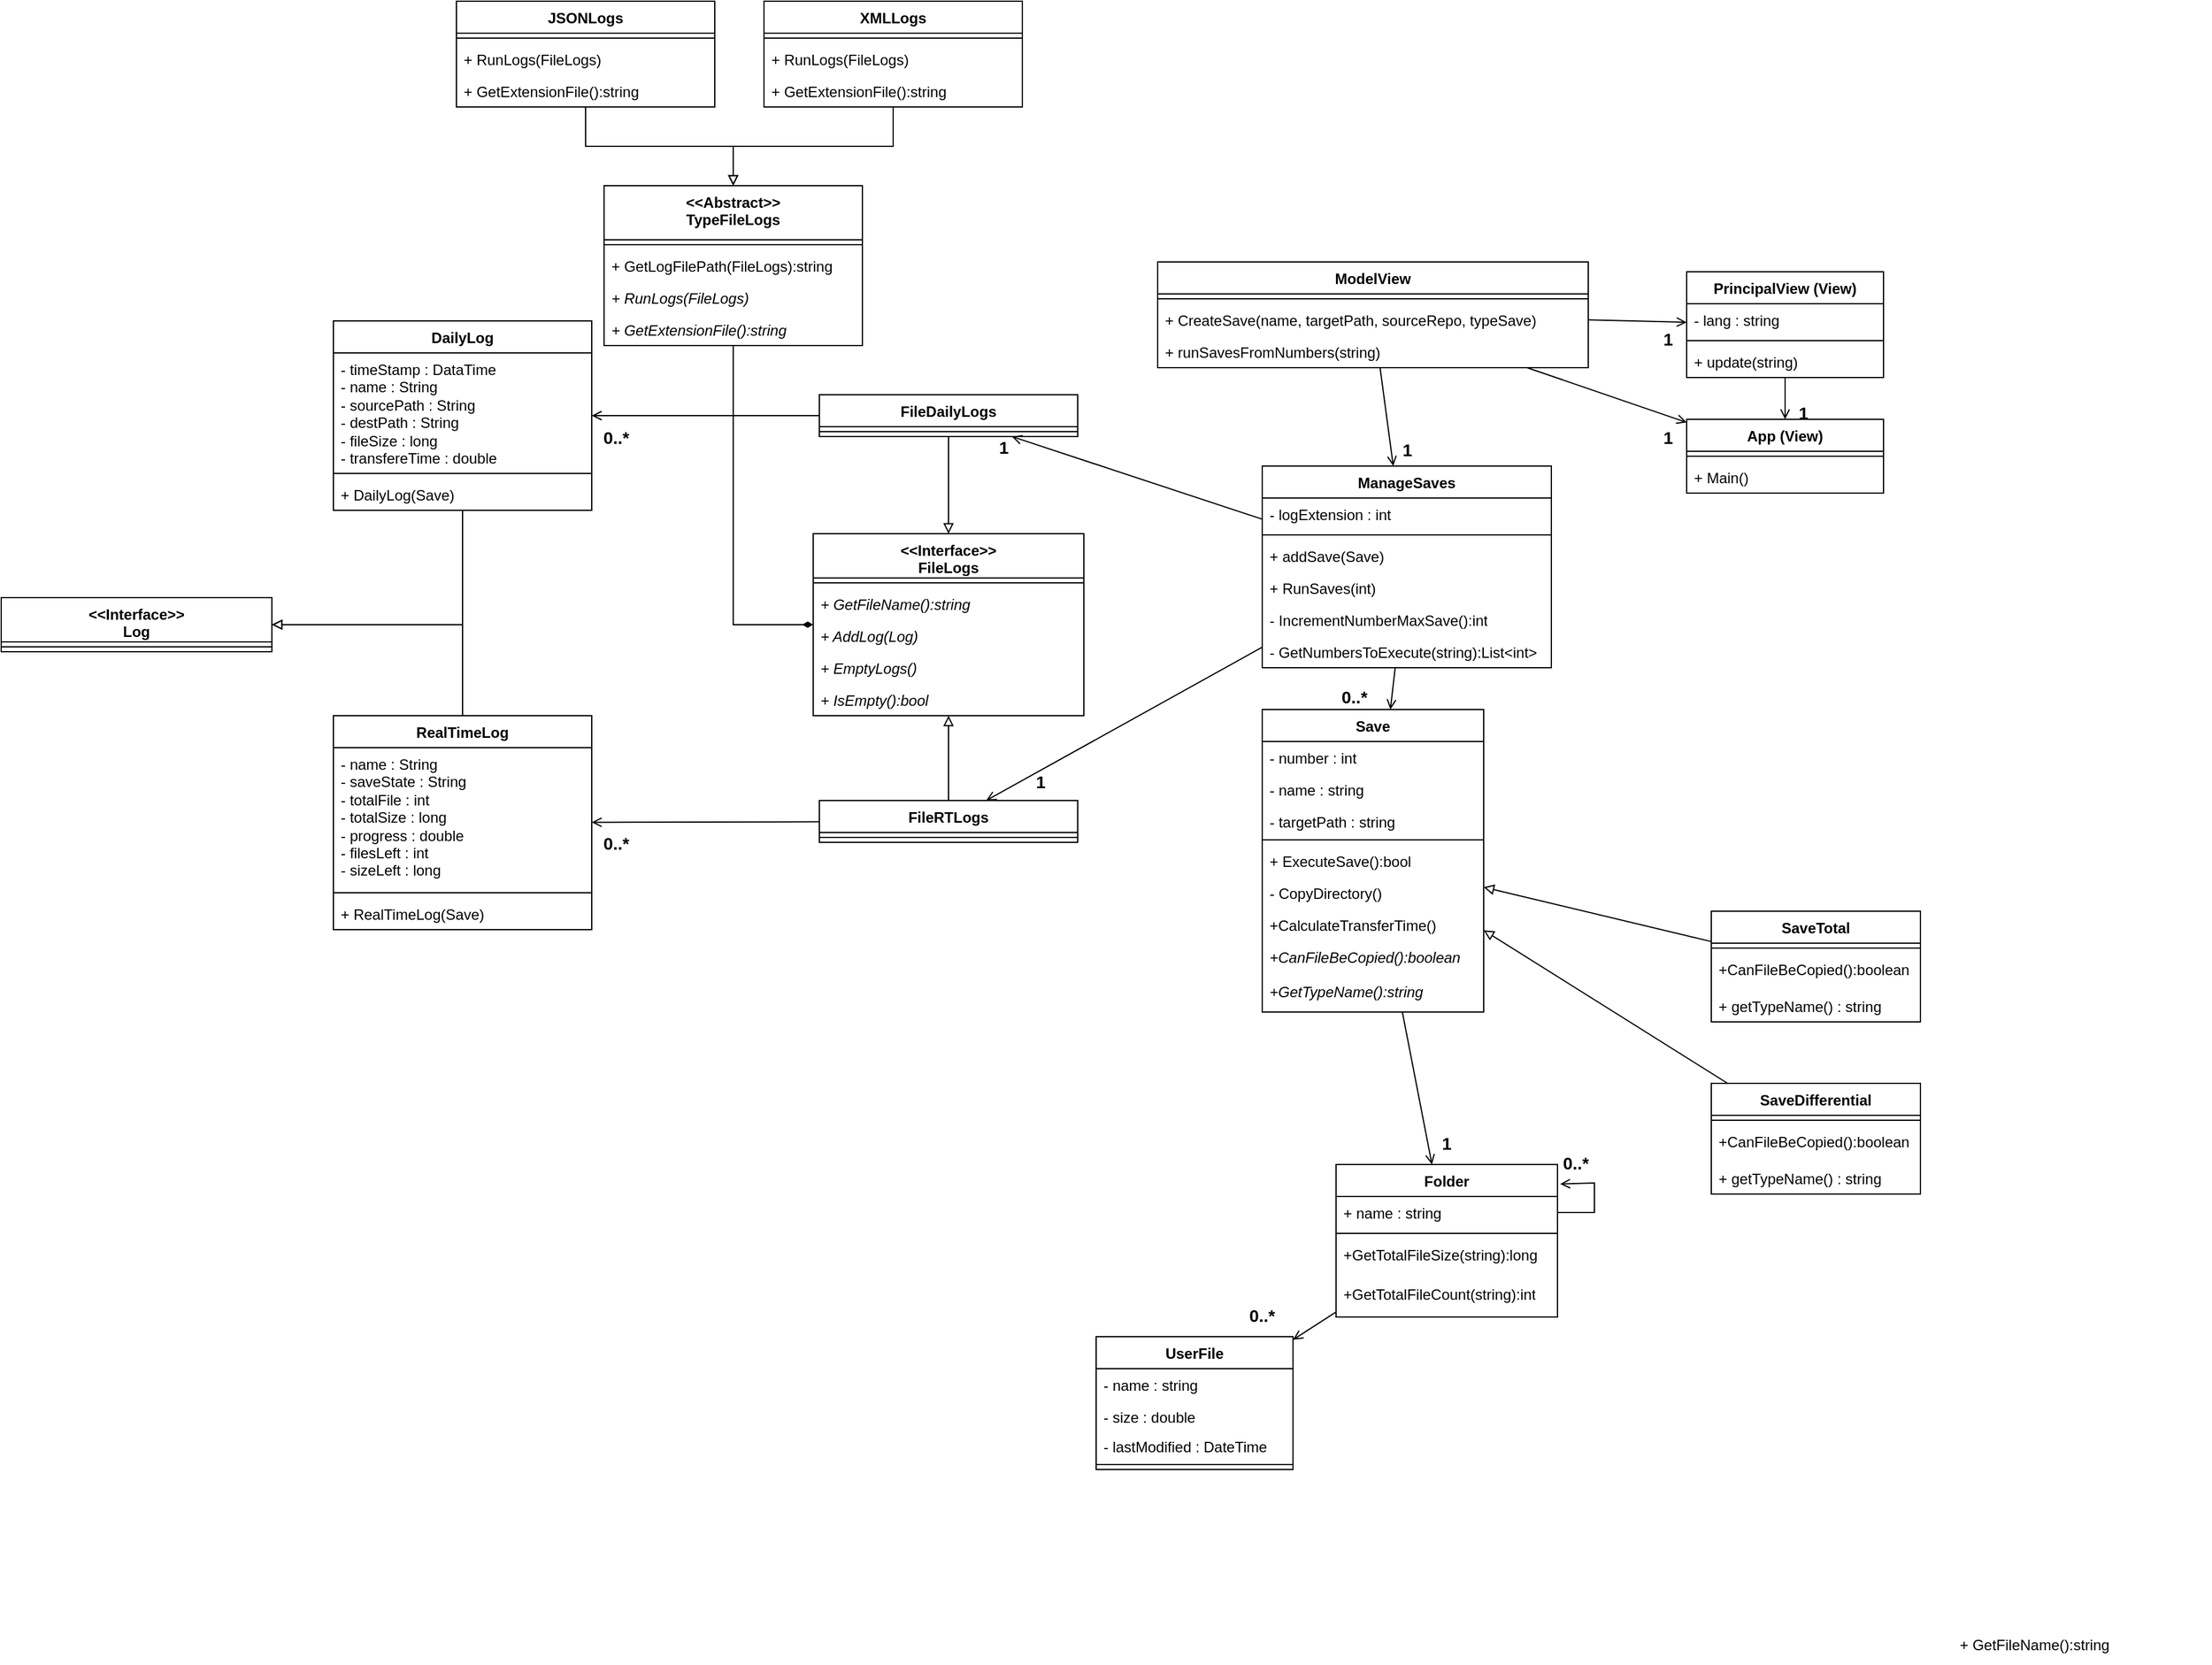 <mxfile version="23.1.5" type="device" pages="5">
  <diagram name="Classe" id="zF7bDjExP8GnxXYXbNRb">
    <mxGraphModel dx="2669" dy="1584" grid="1" gridSize="10" guides="1" tooltips="1" connect="1" arrows="1" fold="1" page="1" pageScale="1" pageWidth="1169" pageHeight="827" math="0" shadow="0">
      <root>
        <mxCell id="0" />
        <mxCell id="1" parent="0" />
        <mxCell id="9i-ozy732MjBGJMDbQc4-1" value="Save" style="swimlane;fontStyle=1;align=center;verticalAlign=top;childLayout=stackLayout;horizontal=1;startSize=26;horizontalStack=0;resizeParent=1;resizeParentMax=0;resizeLast=0;collapsible=1;marginBottom=0;whiteSpace=wrap;html=1;" parent="1" vertex="1">
          <mxGeometry x="405" y="76" width="180" height="246" as="geometry" />
        </mxCell>
        <mxCell id="9i-ozy732MjBGJMDbQc4-2" value="- number : int" style="text;strokeColor=none;fillColor=none;align=left;verticalAlign=top;spacingLeft=4;spacingRight=4;overflow=hidden;rotatable=0;points=[[0,0.5],[1,0.5]];portConstraint=eastwest;whiteSpace=wrap;html=1;" parent="9i-ozy732MjBGJMDbQc4-1" vertex="1">
          <mxGeometry y="26" width="180" height="26" as="geometry" />
        </mxCell>
        <mxCell id="9i-ozy732MjBGJMDbQc4-3" value="- name : string" style="text;strokeColor=none;fillColor=none;align=left;verticalAlign=top;spacingLeft=4;spacingRight=4;overflow=hidden;rotatable=0;points=[[0,0.5],[1,0.5]];portConstraint=eastwest;whiteSpace=wrap;html=1;" parent="9i-ozy732MjBGJMDbQc4-1" vertex="1">
          <mxGeometry y="52" width="180" height="26" as="geometry" />
        </mxCell>
        <mxCell id="9i-ozy732MjBGJMDbQc4-4" value="- targetPath : string" style="text;strokeColor=none;fillColor=none;align=left;verticalAlign=top;spacingLeft=4;spacingRight=4;overflow=hidden;rotatable=0;points=[[0,0.5],[1,0.5]];portConstraint=eastwest;whiteSpace=wrap;html=1;" parent="9i-ozy732MjBGJMDbQc4-1" vertex="1">
          <mxGeometry y="78" width="180" height="24" as="geometry" />
        </mxCell>
        <mxCell id="9i-ozy732MjBGJMDbQc4-5" value="" style="line;strokeWidth=1;fillColor=none;align=left;verticalAlign=middle;spacingTop=-1;spacingLeft=3;spacingRight=3;rotatable=0;labelPosition=right;points=[];portConstraint=eastwest;strokeColor=inherit;" parent="9i-ozy732MjBGJMDbQc4-1" vertex="1">
          <mxGeometry y="102" width="180" height="8" as="geometry" />
        </mxCell>
        <mxCell id="9i-ozy732MjBGJMDbQc4-6" value="+ ExecuteSave():bool" style="text;strokeColor=none;fillColor=none;align=left;verticalAlign=top;spacingLeft=4;spacingRight=4;overflow=hidden;rotatable=0;points=[[0,0.5],[1,0.5]];portConstraint=eastwest;whiteSpace=wrap;html=1;" parent="9i-ozy732MjBGJMDbQc4-1" vertex="1">
          <mxGeometry y="110" width="180" height="26" as="geometry" />
        </mxCell>
        <mxCell id="9i-ozy732MjBGJMDbQc4-7" value="- CopyDirectory()" style="text;strokeColor=none;fillColor=none;align=left;verticalAlign=top;spacingLeft=4;spacingRight=4;overflow=hidden;rotatable=0;points=[[0,0.5],[1,0.5]];portConstraint=eastwest;whiteSpace=wrap;html=1;" parent="9i-ozy732MjBGJMDbQc4-1" vertex="1">
          <mxGeometry y="136" width="180" height="26" as="geometry" />
        </mxCell>
        <mxCell id="9i-ozy732MjBGJMDbQc4-8" value="+CalculateTransferTime&lt;span style=&quot;background-color: initial;&quot;&gt;()&lt;/span&gt;" style="text;strokeColor=none;fillColor=none;align=left;verticalAlign=top;spacingLeft=4;spacingRight=4;overflow=hidden;rotatable=0;points=[[0,0.5],[1,0.5]];portConstraint=eastwest;whiteSpace=wrap;html=1;" parent="9i-ozy732MjBGJMDbQc4-1" vertex="1">
          <mxGeometry y="162" width="180" height="26" as="geometry" />
        </mxCell>
        <mxCell id="9i-ozy732MjBGJMDbQc4-9" value="+CanFileBeCopied&lt;span style=&quot;background-color: initial;&quot;&gt;():boolean&lt;/span&gt;" style="text;strokeColor=none;fillColor=none;align=left;verticalAlign=top;spacingLeft=4;spacingRight=4;overflow=hidden;rotatable=0;points=[[0,0.5],[1,0.5]];portConstraint=eastwest;whiteSpace=wrap;html=1;fontStyle=2" parent="9i-ozy732MjBGJMDbQc4-1" vertex="1">
          <mxGeometry y="188" width="180" height="28" as="geometry" />
        </mxCell>
        <mxCell id="9i-ozy732MjBGJMDbQc4-10" value="+GetTypeName&lt;span style=&quot;background-color: initial;&quot;&gt;():string&lt;/span&gt;" style="text;strokeColor=none;fillColor=none;align=left;verticalAlign=top;spacingLeft=4;spacingRight=4;overflow=hidden;rotatable=0;points=[[0,0.5],[1,0.5]];portConstraint=eastwest;whiteSpace=wrap;html=1;fontStyle=2" parent="9i-ozy732MjBGJMDbQc4-1" vertex="1">
          <mxGeometry y="216" width="180" height="30" as="geometry" />
        </mxCell>
        <mxCell id="9i-ozy732MjBGJMDbQc4-11" value="SaveTotal" style="swimlane;fontStyle=1;align=center;verticalAlign=top;childLayout=stackLayout;horizontal=1;startSize=26;horizontalStack=0;resizeParent=1;resizeParentMax=0;resizeLast=0;collapsible=1;marginBottom=0;whiteSpace=wrap;html=1;" parent="1" vertex="1">
          <mxGeometry x="770" y="240" width="170" height="90" as="geometry" />
        </mxCell>
        <mxCell id="9i-ozy732MjBGJMDbQc4-12" value="" style="line;strokeWidth=1;fillColor=none;align=left;verticalAlign=middle;spacingTop=-1;spacingLeft=3;spacingRight=3;rotatable=0;labelPosition=right;points=[];portConstraint=eastwest;strokeColor=inherit;" parent="9i-ozy732MjBGJMDbQc4-11" vertex="1">
          <mxGeometry y="26" width="170" height="8" as="geometry" />
        </mxCell>
        <mxCell id="9i-ozy732MjBGJMDbQc4-13" value="+CanFileBeCopied&lt;span style=&quot;background-color: initial;&quot;&gt;():boolean&lt;/span&gt;" style="text;strokeColor=none;fillColor=none;align=left;verticalAlign=top;spacingLeft=4;spacingRight=4;overflow=hidden;rotatable=0;points=[[0,0.5],[1,0.5]];portConstraint=eastwest;whiteSpace=wrap;html=1;" parent="9i-ozy732MjBGJMDbQc4-11" vertex="1">
          <mxGeometry y="34" width="170" height="30" as="geometry" />
        </mxCell>
        <mxCell id="9i-ozy732MjBGJMDbQc4-14" value="+ getTypeName() : string" style="text;strokeColor=none;fillColor=none;align=left;verticalAlign=top;spacingLeft=4;spacingRight=4;overflow=hidden;rotatable=0;points=[[0,0.5],[1,0.5]];portConstraint=eastwest;whiteSpace=wrap;html=1;" parent="9i-ozy732MjBGJMDbQc4-11" vertex="1">
          <mxGeometry y="64" width="170" height="26" as="geometry" />
        </mxCell>
        <mxCell id="9i-ozy732MjBGJMDbQc4-15" value="SaveDifferential" style="swimlane;fontStyle=1;align=center;verticalAlign=top;childLayout=stackLayout;horizontal=1;startSize=26;horizontalStack=0;resizeParent=1;resizeParentMax=0;resizeLast=0;collapsible=1;marginBottom=0;whiteSpace=wrap;html=1;" parent="1" vertex="1">
          <mxGeometry x="770" y="380" width="170" height="90" as="geometry" />
        </mxCell>
        <mxCell id="9i-ozy732MjBGJMDbQc4-16" value="" style="line;strokeWidth=1;fillColor=none;align=left;verticalAlign=middle;spacingTop=-1;spacingLeft=3;spacingRight=3;rotatable=0;labelPosition=right;points=[];portConstraint=eastwest;strokeColor=inherit;" parent="9i-ozy732MjBGJMDbQc4-15" vertex="1">
          <mxGeometry y="26" width="170" height="8" as="geometry" />
        </mxCell>
        <mxCell id="9i-ozy732MjBGJMDbQc4-17" value="+CanFileBeCopied&lt;span style=&quot;background-color: initial;&quot;&gt;():boolean&lt;/span&gt;" style="text;strokeColor=none;fillColor=none;align=left;verticalAlign=top;spacingLeft=4;spacingRight=4;overflow=hidden;rotatable=0;points=[[0,0.5],[1,0.5]];portConstraint=eastwest;whiteSpace=wrap;html=1;" parent="9i-ozy732MjBGJMDbQc4-15" vertex="1">
          <mxGeometry y="34" width="170" height="30" as="geometry" />
        </mxCell>
        <mxCell id="9i-ozy732MjBGJMDbQc4-18" value="+ getTypeName() : string" style="text;strokeColor=none;fillColor=none;align=left;verticalAlign=top;spacingLeft=4;spacingRight=4;overflow=hidden;rotatable=0;points=[[0,0.5],[1,0.5]];portConstraint=eastwest;whiteSpace=wrap;html=1;" parent="9i-ozy732MjBGJMDbQc4-15" vertex="1">
          <mxGeometry y="64" width="170" height="26" as="geometry" />
        </mxCell>
        <mxCell id="9i-ozy732MjBGJMDbQc4-19" value="UserFile" style="swimlane;fontStyle=1;align=center;verticalAlign=top;childLayout=stackLayout;horizontal=1;startSize=26;horizontalStack=0;resizeParent=1;resizeParentMax=0;resizeLast=0;collapsible=1;marginBottom=0;whiteSpace=wrap;html=1;" parent="1" vertex="1">
          <mxGeometry x="270" y="586" width="160" height="108" as="geometry" />
        </mxCell>
        <mxCell id="9i-ozy732MjBGJMDbQc4-20" value="- name : string" style="text;strokeColor=none;fillColor=none;align=left;verticalAlign=top;spacingLeft=4;spacingRight=4;overflow=hidden;rotatable=0;points=[[0,0.5],[1,0.5]];portConstraint=eastwest;whiteSpace=wrap;html=1;" parent="9i-ozy732MjBGJMDbQc4-19" vertex="1">
          <mxGeometry y="26" width="160" height="26" as="geometry" />
        </mxCell>
        <mxCell id="9i-ozy732MjBGJMDbQc4-21" value="- size : double" style="text;strokeColor=none;fillColor=none;align=left;verticalAlign=top;spacingLeft=4;spacingRight=4;overflow=hidden;rotatable=0;points=[[0,0.5],[1,0.5]];portConstraint=eastwest;whiteSpace=wrap;html=1;" parent="9i-ozy732MjBGJMDbQc4-19" vertex="1">
          <mxGeometry y="52" width="160" height="24" as="geometry" />
        </mxCell>
        <mxCell id="o2ls0NjtUCT6DnPGvvrM-10" value="- lastModified : DateTime" style="text;strokeColor=none;fillColor=none;align=left;verticalAlign=top;spacingLeft=4;spacingRight=4;overflow=hidden;rotatable=0;points=[[0,0.5],[1,0.5]];portConstraint=eastwest;whiteSpace=wrap;html=1;" vertex="1" parent="9i-ozy732MjBGJMDbQc4-19">
          <mxGeometry y="76" width="160" height="24" as="geometry" />
        </mxCell>
        <mxCell id="9i-ozy732MjBGJMDbQc4-22" value="" style="line;strokeWidth=1;fillColor=none;align=left;verticalAlign=middle;spacingTop=-1;spacingLeft=3;spacingRight=3;rotatable=0;labelPosition=right;points=[];portConstraint=eastwest;strokeColor=inherit;" parent="9i-ozy732MjBGJMDbQc4-19" vertex="1">
          <mxGeometry y="100" width="160" height="8" as="geometry" />
        </mxCell>
        <mxCell id="9i-ozy732MjBGJMDbQc4-23" value="App (View)" style="swimlane;fontStyle=1;align=center;verticalAlign=top;childLayout=stackLayout;horizontal=1;startSize=26;horizontalStack=0;resizeParent=1;resizeParentMax=0;resizeLast=0;collapsible=1;marginBottom=0;whiteSpace=wrap;html=1;" parent="1" vertex="1">
          <mxGeometry x="750" y="-160" width="160" height="60" as="geometry" />
        </mxCell>
        <mxCell id="9i-ozy732MjBGJMDbQc4-24" value="" style="line;strokeWidth=1;fillColor=none;align=left;verticalAlign=middle;spacingTop=-1;spacingLeft=3;spacingRight=3;rotatable=0;labelPosition=right;points=[];portConstraint=eastwest;strokeColor=inherit;" parent="9i-ozy732MjBGJMDbQc4-23" vertex="1">
          <mxGeometry y="26" width="160" height="8" as="geometry" />
        </mxCell>
        <mxCell id="9i-ozy732MjBGJMDbQc4-25" value="+ Main()" style="text;strokeColor=none;fillColor=none;align=left;verticalAlign=top;spacingLeft=4;spacingRight=4;overflow=hidden;rotatable=0;points=[[0,0.5],[1,0.5]];portConstraint=eastwest;whiteSpace=wrap;html=1;" parent="9i-ozy732MjBGJMDbQc4-23" vertex="1">
          <mxGeometry y="34" width="160" height="26" as="geometry" />
        </mxCell>
        <mxCell id="9i-ozy732MjBGJMDbQc4-26" value="ModelView" style="swimlane;fontStyle=1;align=center;verticalAlign=top;childLayout=stackLayout;horizontal=1;startSize=26;horizontalStack=0;resizeParent=1;resizeParentMax=0;resizeLast=0;collapsible=1;marginBottom=0;whiteSpace=wrap;html=1;" parent="1" vertex="1">
          <mxGeometry x="320" y="-288" width="350" height="86" as="geometry" />
        </mxCell>
        <mxCell id="9i-ozy732MjBGJMDbQc4-27" value="" style="line;strokeWidth=1;fillColor=none;align=left;verticalAlign=middle;spacingTop=-1;spacingLeft=3;spacingRight=3;rotatable=0;labelPosition=right;points=[];portConstraint=eastwest;strokeColor=inherit;" parent="9i-ozy732MjBGJMDbQc4-26" vertex="1">
          <mxGeometry y="26" width="350" height="8" as="geometry" />
        </mxCell>
        <mxCell id="9i-ozy732MjBGJMDbQc4-28" value="+ CreateSave(name, targetPath, sourceRepo, typeSave)" style="text;strokeColor=none;fillColor=none;align=left;verticalAlign=top;spacingLeft=4;spacingRight=4;overflow=hidden;rotatable=0;points=[[0,0.5],[1,0.5]];portConstraint=eastwest;whiteSpace=wrap;html=1;" parent="9i-ozy732MjBGJMDbQc4-26" vertex="1">
          <mxGeometry y="34" width="350" height="26" as="geometry" />
        </mxCell>
        <mxCell id="9i-ozy732MjBGJMDbQc4-29" value="+ runSavesFromNumbers(string)" style="text;strokeColor=none;fillColor=none;align=left;verticalAlign=top;spacingLeft=4;spacingRight=4;overflow=hidden;rotatable=0;points=[[0,0.5],[1,0.5]];portConstraint=eastwest;whiteSpace=wrap;html=1;" parent="9i-ozy732MjBGJMDbQc4-26" vertex="1">
          <mxGeometry y="60" width="350" height="26" as="geometry" />
        </mxCell>
        <mxCell id="9i-ozy732MjBGJMDbQc4-30" value="Folder" style="swimlane;fontStyle=1;align=center;verticalAlign=top;childLayout=stackLayout;horizontal=1;startSize=26;horizontalStack=0;resizeParent=1;resizeParentMax=0;resizeLast=0;collapsible=1;marginBottom=0;whiteSpace=wrap;html=1;" parent="1" vertex="1">
          <mxGeometry x="465" y="446" width="180" height="124" as="geometry" />
        </mxCell>
        <mxCell id="9i-ozy732MjBGJMDbQc4-31" value="+ name : string" style="text;strokeColor=none;fillColor=none;align=left;verticalAlign=top;spacingLeft=4;spacingRight=4;overflow=hidden;rotatable=0;points=[[0,0.5],[1,0.5]];portConstraint=eastwest;whiteSpace=wrap;html=1;" parent="9i-ozy732MjBGJMDbQc4-30" vertex="1">
          <mxGeometry y="26" width="180" height="26" as="geometry" />
        </mxCell>
        <mxCell id="9i-ozy732MjBGJMDbQc4-32" value="" style="line;strokeWidth=1;fillColor=none;align=left;verticalAlign=middle;spacingTop=-1;spacingLeft=3;spacingRight=3;rotatable=0;labelPosition=right;points=[];portConstraint=eastwest;strokeColor=inherit;" parent="9i-ozy732MjBGJMDbQc4-30" vertex="1">
          <mxGeometry y="52" width="180" height="8" as="geometry" />
        </mxCell>
        <mxCell id="9i-ozy732MjBGJMDbQc4-33" value="" style="endArrow=none;html=1;rounded=0;exitX=1.012;exitY=0.128;exitDx=0;exitDy=0;entryX=1;entryY=0.5;entryDx=0;entryDy=0;startArrow=open;startFill=0;exitPerimeter=0;" parent="9i-ozy732MjBGJMDbQc4-30" source="9i-ozy732MjBGJMDbQc4-30" target="9i-ozy732MjBGJMDbQc4-31" edge="1">
          <mxGeometry width="50" height="50" relative="1" as="geometry">
            <mxPoint x="210" y="6" as="sourcePoint" />
            <mxPoint x="180" y="46" as="targetPoint" />
            <Array as="points">
              <mxPoint x="210" y="15" />
              <mxPoint x="210" y="39" />
              <mxPoint x="190" y="39" />
            </Array>
          </mxGeometry>
        </mxCell>
        <mxCell id="9i-ozy732MjBGJMDbQc4-34" value="+GetTotalFileSize&lt;span style=&quot;background-color: initial;&quot;&gt;(string):long&lt;/span&gt;" style="text;strokeColor=none;fillColor=none;align=left;verticalAlign=top;spacingLeft=4;spacingRight=4;overflow=hidden;rotatable=0;points=[[0,0.5],[1,0.5]];portConstraint=eastwest;whiteSpace=wrap;html=1;" parent="9i-ozy732MjBGJMDbQc4-30" vertex="1">
          <mxGeometry y="60" width="180" height="32" as="geometry" />
        </mxCell>
        <mxCell id="9i-ozy732MjBGJMDbQc4-35" value="+GetTotalFileCount&lt;span style=&quot;background-color: initial;&quot;&gt;(string):int&lt;/span&gt;" style="text;strokeColor=none;fillColor=none;align=left;verticalAlign=top;spacingLeft=4;spacingRight=4;overflow=hidden;rotatable=0;points=[[0,0.5],[1,0.5]];portConstraint=eastwest;whiteSpace=wrap;html=1;" parent="9i-ozy732MjBGJMDbQc4-30" vertex="1">
          <mxGeometry y="92" width="180" height="32" as="geometry" />
        </mxCell>
        <mxCell id="9i-ozy732MjBGJMDbQc4-36" value="" style="endArrow=open;html=1;rounded=0;endFill=0;" parent="1" source="9i-ozy732MjBGJMDbQc4-30" target="9i-ozy732MjBGJMDbQc4-19" edge="1">
          <mxGeometry width="50" height="50" relative="1" as="geometry">
            <mxPoint x="495" y="602" as="sourcePoint" />
            <mxPoint x="450" y="616" as="targetPoint" />
          </mxGeometry>
        </mxCell>
        <mxCell id="9i-ozy732MjBGJMDbQc4-37" value="0..*" style="text;html=1;strokeColor=none;fillColor=none;align=center;verticalAlign=middle;whiteSpace=wrap;rounded=0;fontStyle=1;fontSize=14;" parent="1" vertex="1">
          <mxGeometry x="390" y="554" width="30" height="30" as="geometry" />
        </mxCell>
        <mxCell id="9i-ozy732MjBGJMDbQc4-38" value="ManageSaves" style="swimlane;fontStyle=1;align=center;verticalAlign=top;childLayout=stackLayout;horizontal=1;startSize=26;horizontalStack=0;resizeParent=1;resizeParentMax=0;resizeLast=0;collapsible=1;marginBottom=0;whiteSpace=wrap;html=1;" parent="1" vertex="1">
          <mxGeometry x="405" y="-122" width="235" height="164" as="geometry" />
        </mxCell>
        <mxCell id="o2ls0NjtUCT6DnPGvvrM-3" value="- logExtension : int" style="text;strokeColor=none;fillColor=none;align=left;verticalAlign=top;spacingLeft=4;spacingRight=4;overflow=hidden;rotatable=0;points=[[0,0.5],[1,0.5]];portConstraint=eastwest;whiteSpace=wrap;html=1;" vertex="1" parent="9i-ozy732MjBGJMDbQc4-38">
          <mxGeometry y="26" width="235" height="26" as="geometry" />
        </mxCell>
        <mxCell id="9i-ozy732MjBGJMDbQc4-39" value="" style="line;strokeWidth=1;fillColor=none;align=left;verticalAlign=middle;spacingTop=-1;spacingLeft=3;spacingRight=3;rotatable=0;labelPosition=right;points=[];portConstraint=eastwest;strokeColor=inherit;" parent="9i-ozy732MjBGJMDbQc4-38" vertex="1">
          <mxGeometry y="52" width="235" height="8" as="geometry" />
        </mxCell>
        <mxCell id="o2ls0NjtUCT6DnPGvvrM-4" value="+ addSave(Save)" style="text;strokeColor=none;fillColor=none;align=left;verticalAlign=top;spacingLeft=4;spacingRight=4;overflow=hidden;rotatable=0;points=[[0,0.5],[1,0.5]];portConstraint=eastwest;whiteSpace=wrap;html=1;" vertex="1" parent="9i-ozy732MjBGJMDbQc4-38">
          <mxGeometry y="60" width="235" height="26" as="geometry" />
        </mxCell>
        <mxCell id="9i-ozy732MjBGJMDbQc4-40" value="+ RunSaves(int)" style="text;strokeColor=none;fillColor=none;align=left;verticalAlign=top;spacingLeft=4;spacingRight=4;overflow=hidden;rotatable=0;points=[[0,0.5],[1,0.5]];portConstraint=eastwest;whiteSpace=wrap;html=1;" parent="9i-ozy732MjBGJMDbQc4-38" vertex="1">
          <mxGeometry y="86" width="235" height="26" as="geometry" />
        </mxCell>
        <mxCell id="o2ls0NjtUCT6DnPGvvrM-5" value="- IncrementNumberMaxSave():int" style="text;strokeColor=none;fillColor=none;align=left;verticalAlign=top;spacingLeft=4;spacingRight=4;overflow=hidden;rotatable=0;points=[[0,0.5],[1,0.5]];portConstraint=eastwest;whiteSpace=wrap;html=1;" vertex="1" parent="9i-ozy732MjBGJMDbQc4-38">
          <mxGeometry y="112" width="235" height="26" as="geometry" />
        </mxCell>
        <mxCell id="o2ls0NjtUCT6DnPGvvrM-6" value="- GetNumbersToExecute(string):List&amp;lt;int&amp;gt;" style="text;strokeColor=none;fillColor=none;align=left;verticalAlign=top;spacingLeft=4;spacingRight=4;overflow=hidden;rotatable=0;points=[[0,0.5],[1,0.5]];portConstraint=eastwest;whiteSpace=wrap;html=1;" vertex="1" parent="9i-ozy732MjBGJMDbQc4-38">
          <mxGeometry y="138" width="235" height="26" as="geometry" />
        </mxCell>
        <mxCell id="9i-ozy732MjBGJMDbQc4-41" value="" style="endArrow=open;html=1;rounded=0;endFill=0;" parent="1" source="9i-ozy732MjBGJMDbQc4-38" target="9i-ozy732MjBGJMDbQc4-1" edge="1">
          <mxGeometry width="50" height="50" relative="1" as="geometry">
            <mxPoint x="750" y="288" as="sourcePoint" />
            <mxPoint x="580" y="240" as="targetPoint" />
          </mxGeometry>
        </mxCell>
        <mxCell id="9i-ozy732MjBGJMDbQc4-42" value="DailyLog" style="swimlane;fontStyle=1;align=center;verticalAlign=top;childLayout=stackLayout;horizontal=1;startSize=26;horizontalStack=0;resizeParent=1;resizeParentMax=0;resizeLast=0;collapsible=1;marginBottom=0;whiteSpace=wrap;html=1;" parent="1" vertex="1">
          <mxGeometry x="-350" y="-240" width="210" height="154" as="geometry" />
        </mxCell>
        <mxCell id="9i-ozy732MjBGJMDbQc4-43" value="- timeStamp : DataTime&lt;br&gt;- name : String&lt;br&gt;- sourcePath : String&lt;br style=&quot;border-color: var(--border-color);&quot;&gt;- destPath : String&lt;br&gt;- fileSize : long&lt;br&gt;- transfereTime : double" style="text;strokeColor=none;fillColor=none;align=left;verticalAlign=top;spacingLeft=4;spacingRight=4;overflow=hidden;rotatable=0;points=[[0,0.5],[1,0.5]];portConstraint=eastwest;whiteSpace=wrap;html=1;" parent="9i-ozy732MjBGJMDbQc4-42" vertex="1">
          <mxGeometry y="26" width="210" height="94" as="geometry" />
        </mxCell>
        <mxCell id="9i-ozy732MjBGJMDbQc4-44" value="" style="line;strokeWidth=1;fillColor=none;align=left;verticalAlign=middle;spacingTop=-1;spacingLeft=3;spacingRight=3;rotatable=0;labelPosition=right;points=[];portConstraint=eastwest;strokeColor=inherit;" parent="9i-ozy732MjBGJMDbQc4-42" vertex="1">
          <mxGeometry y="120" width="210" height="8" as="geometry" />
        </mxCell>
        <mxCell id="o2ls0NjtUCT6DnPGvvrM-8" value="+ DailyLog(Save&lt;span&gt;)&lt;/span&gt;" style="text;strokeColor=none;fillColor=none;align=left;verticalAlign=top;spacingLeft=4;spacingRight=4;overflow=hidden;rotatable=0;points=[[0,0.5],[1,0.5]];portConstraint=eastwest;whiteSpace=wrap;html=1;fontStyle=0" vertex="1" parent="9i-ozy732MjBGJMDbQc4-42">
          <mxGeometry y="128" width="210" height="26" as="geometry" />
        </mxCell>
        <mxCell id="9i-ozy732MjBGJMDbQc4-45" value="" style="endArrow=none;html=1;rounded=0;startArrow=open;startFill=0;" parent="1" source="9i-ozy732MjBGJMDbQc4-30" target="9i-ozy732MjBGJMDbQc4-1" edge="1">
          <mxGeometry width="50" height="50" relative="1" as="geometry">
            <mxPoint x="260" y="218" as="sourcePoint" />
            <mxPoint x="420" y="218" as="targetPoint" />
          </mxGeometry>
        </mxCell>
        <mxCell id="9i-ozy732MjBGJMDbQc4-46" value="0..*" style="text;html=1;strokeColor=none;fillColor=none;align=center;verticalAlign=middle;whiteSpace=wrap;rounded=0;fontStyle=1;fontSize=14;" parent="1" vertex="1">
          <mxGeometry x="650" y="430" width="20" height="30" as="geometry" />
        </mxCell>
        <mxCell id="9i-ozy732MjBGJMDbQc4-47" value="0..*" style="text;html=1;strokeColor=none;fillColor=none;align=center;verticalAlign=middle;whiteSpace=wrap;rounded=0;fontStyle=1;fontSize=14;" parent="1" vertex="1">
          <mxGeometry x="-135" y="-160" width="30" height="30" as="geometry" />
        </mxCell>
        <mxCell id="9i-ozy732MjBGJMDbQc4-48" value="0..*" style="text;html=1;strokeColor=none;fillColor=none;align=center;verticalAlign=middle;whiteSpace=wrap;rounded=0;fontStyle=1;fontSize=14;" parent="1" vertex="1">
          <mxGeometry x="470" y="51" width="20" height="30" as="geometry" />
        </mxCell>
        <mxCell id="9i-ozy732MjBGJMDbQc4-49" value="" style="endArrow=open;html=1;rounded=0;endFill=0;" parent="1" source="9i-ozy732MjBGJMDbQc4-26" target="9i-ozy732MjBGJMDbQc4-23" edge="1">
          <mxGeometry width="50" height="50" relative="1" as="geometry">
            <mxPoint x="450" y="220" as="sourcePoint" />
            <mxPoint x="500" y="170" as="targetPoint" />
          </mxGeometry>
        </mxCell>
        <mxCell id="9i-ozy732MjBGJMDbQc4-50" value="" style="endArrow=open;html=1;rounded=0;endFill=0;" parent="1" source="9i-ozy732MjBGJMDbQc4-26" target="9i-ozy732MjBGJMDbQc4-38" edge="1">
          <mxGeometry width="50" height="50" relative="1" as="geometry">
            <mxPoint x="343" y="-106" as="sourcePoint" />
            <mxPoint x="240" y="-80" as="targetPoint" />
          </mxGeometry>
        </mxCell>
        <mxCell id="9i-ozy732MjBGJMDbQc4-51" value="" style="endArrow=block;html=1;rounded=0;endFill=0;" parent="1" source="9i-ozy732MjBGJMDbQc4-11" target="9i-ozy732MjBGJMDbQc4-1" edge="1">
          <mxGeometry width="50" height="50" relative="1" as="geometry">
            <mxPoint x="540" y="230" as="sourcePoint" />
            <mxPoint x="590" y="180" as="targetPoint" />
          </mxGeometry>
        </mxCell>
        <mxCell id="9i-ozy732MjBGJMDbQc4-52" value="" style="endArrow=block;html=1;rounded=0;endFill=0;" parent="1" source="9i-ozy732MjBGJMDbQc4-15" target="9i-ozy732MjBGJMDbQc4-1" edge="1">
          <mxGeometry width="50" height="50" relative="1" as="geometry">
            <mxPoint x="650" y="197" as="sourcePoint" />
            <mxPoint x="570" y="213" as="targetPoint" />
          </mxGeometry>
        </mxCell>
        <mxCell id="9i-ozy732MjBGJMDbQc4-53" value="1" style="text;html=1;strokeColor=none;fillColor=none;align=center;verticalAlign=middle;whiteSpace=wrap;rounded=0;fontStyle=1;fontSize=14;" parent="1" vertex="1">
          <mxGeometry x="507.5" y="-150" width="30" height="30" as="geometry" />
        </mxCell>
        <mxCell id="9i-ozy732MjBGJMDbQc4-54" value="1" style="text;html=1;strokeColor=none;fillColor=none;align=center;verticalAlign=middle;whiteSpace=wrap;rounded=0;fontStyle=1;fontSize=14;" parent="1" vertex="1">
          <mxGeometry x="720" y="-160" width="30" height="30" as="geometry" />
        </mxCell>
        <mxCell id="9i-ozy732MjBGJMDbQc4-57" value="PrincipalView (View)" style="swimlane;fontStyle=1;align=center;verticalAlign=top;childLayout=stackLayout;horizontal=1;startSize=26;horizontalStack=0;resizeParent=1;resizeParentMax=0;resizeLast=0;collapsible=1;marginBottom=0;whiteSpace=wrap;html=1;" parent="1" vertex="1">
          <mxGeometry x="750" y="-280" width="160" height="86" as="geometry" />
        </mxCell>
        <mxCell id="9i-ozy732MjBGJMDbQc4-58" value="- lang : string" style="text;strokeColor=none;fillColor=none;align=left;verticalAlign=top;spacingLeft=4;spacingRight=4;overflow=hidden;rotatable=0;points=[[0,0.5],[1,0.5]];portConstraint=eastwest;whiteSpace=wrap;html=1;" parent="9i-ozy732MjBGJMDbQc4-57" vertex="1">
          <mxGeometry y="26" width="160" height="26" as="geometry" />
        </mxCell>
        <mxCell id="9i-ozy732MjBGJMDbQc4-59" value="" style="line;strokeWidth=1;fillColor=none;align=left;verticalAlign=middle;spacingTop=-1;spacingLeft=3;spacingRight=3;rotatable=0;labelPosition=right;points=[];portConstraint=eastwest;strokeColor=inherit;" parent="9i-ozy732MjBGJMDbQc4-57" vertex="1">
          <mxGeometry y="52" width="160" height="8" as="geometry" />
        </mxCell>
        <mxCell id="9i-ozy732MjBGJMDbQc4-60" value="+ update(string)" style="text;strokeColor=none;fillColor=none;align=left;verticalAlign=top;spacingLeft=4;spacingRight=4;overflow=hidden;rotatable=0;points=[[0,0.5],[1,0.5]];portConstraint=eastwest;whiteSpace=wrap;html=1;" parent="9i-ozy732MjBGJMDbQc4-57" vertex="1">
          <mxGeometry y="60" width="160" height="26" as="geometry" />
        </mxCell>
        <mxCell id="9i-ozy732MjBGJMDbQc4-61" value="" style="endArrow=open;html=1;rounded=0;endFill=0;" parent="1" source="9i-ozy732MjBGJMDbQc4-26" target="9i-ozy732MjBGJMDbQc4-57" edge="1">
          <mxGeometry width="50" height="50" relative="1" as="geometry">
            <mxPoint x="330" y="-85" as="sourcePoint" />
            <mxPoint x="240" y="-72" as="targetPoint" />
          </mxGeometry>
        </mxCell>
        <mxCell id="9i-ozy732MjBGJMDbQc4-62" value="1" style="text;html=1;strokeColor=none;fillColor=none;align=center;verticalAlign=middle;whiteSpace=wrap;rounded=0;fontStyle=1;fontSize=14;" parent="1" vertex="1">
          <mxGeometry x="720" y="-240" width="30" height="30" as="geometry" />
        </mxCell>
        <mxCell id="9i-ozy732MjBGJMDbQc4-63" value="" style="endArrow=open;html=1;rounded=0;endFill=0;" parent="1" source="9i-ozy732MjBGJMDbQc4-57" target="9i-ozy732MjBGJMDbQc4-23" edge="1">
          <mxGeometry width="50" height="50" relative="1" as="geometry">
            <mxPoint x="1010" y="-205" as="sourcePoint" />
            <mxPoint x="920" y="-217" as="targetPoint" />
          </mxGeometry>
        </mxCell>
        <mxCell id="9i-ozy732MjBGJMDbQc4-64" value="1" style="text;html=1;strokeColor=none;fillColor=none;align=center;verticalAlign=middle;whiteSpace=wrap;rounded=0;fontStyle=1;fontSize=14;" parent="1" vertex="1">
          <mxGeometry x="830" y="-180" width="30" height="30" as="geometry" />
        </mxCell>
        <mxCell id="9i-ozy732MjBGJMDbQc4-67" value="1" style="text;html=1;strokeColor=none;fillColor=none;align=center;verticalAlign=middle;whiteSpace=wrap;rounded=0;fontStyle=1;fontSize=14;" parent="1" vertex="1">
          <mxGeometry x="545" y="414" width="20" height="30" as="geometry" />
        </mxCell>
        <mxCell id="9i-ozy732MjBGJMDbQc4-68" value="FileDailyLogs" style="swimlane;fontStyle=1;align=center;verticalAlign=top;childLayout=stackLayout;horizontal=1;startSize=26;horizontalStack=0;resizeParent=1;resizeParentMax=0;resizeLast=0;collapsible=1;marginBottom=0;whiteSpace=wrap;html=1;" parent="1" vertex="1">
          <mxGeometry x="45" y="-180" width="210" height="34" as="geometry" />
        </mxCell>
        <mxCell id="9i-ozy732MjBGJMDbQc4-69" value="" style="line;strokeWidth=1;fillColor=none;align=left;verticalAlign=middle;spacingTop=-1;spacingLeft=3;spacingRight=3;rotatable=0;labelPosition=right;points=[];portConstraint=eastwest;strokeColor=inherit;" parent="9i-ozy732MjBGJMDbQc4-68" vertex="1">
          <mxGeometry y="26" width="210" height="8" as="geometry" />
        </mxCell>
        <mxCell id="9i-ozy732MjBGJMDbQc4-71" value="" style="endArrow=open;html=1;rounded=0;endFill=0;" parent="1" source="9i-ozy732MjBGJMDbQc4-68" target="9i-ozy732MjBGJMDbQc4-42" edge="1">
          <mxGeometry width="50" height="50" relative="1" as="geometry">
            <mxPoint x="260" y="283" as="sourcePoint" />
            <mxPoint x="415" y="236" as="targetPoint" />
          </mxGeometry>
        </mxCell>
        <mxCell id="9i-ozy732MjBGJMDbQc4-72" value="" style="endArrow=open;html=1;rounded=0;endFill=0;" parent="1" source="9i-ozy732MjBGJMDbQc4-38" target="9i-ozy732MjBGJMDbQc4-68" edge="1">
          <mxGeometry width="50" height="50" relative="1" as="geometry">
            <mxPoint x="527" y="-74" as="sourcePoint" />
            <mxPoint x="503" y="-18" as="targetPoint" />
          </mxGeometry>
        </mxCell>
        <mxCell id="9i-ozy732MjBGJMDbQc4-73" value="1" style="text;html=1;strokeColor=none;fillColor=none;align=center;verticalAlign=middle;whiteSpace=wrap;rounded=0;fontStyle=1;fontSize=14;" parent="1" vertex="1">
          <mxGeometry x="180" y="-152" width="30" height="30" as="geometry" />
        </mxCell>
        <mxCell id="9i-ozy732MjBGJMDbQc4-74" value="FileRTLogs" style="swimlane;fontStyle=1;align=center;verticalAlign=top;childLayout=stackLayout;horizontal=1;startSize=26;horizontalStack=0;resizeParent=1;resizeParentMax=0;resizeLast=0;collapsible=1;marginBottom=0;whiteSpace=wrap;html=1;" parent="1" vertex="1">
          <mxGeometry x="45" y="150" width="210" height="34" as="geometry" />
        </mxCell>
        <mxCell id="9i-ozy732MjBGJMDbQc4-75" value="" style="line;strokeWidth=1;fillColor=none;align=left;verticalAlign=middle;spacingTop=-1;spacingLeft=3;spacingRight=3;rotatable=0;labelPosition=right;points=[];portConstraint=eastwest;strokeColor=inherit;" parent="9i-ozy732MjBGJMDbQc4-74" vertex="1">
          <mxGeometry y="26" width="210" height="8" as="geometry" />
        </mxCell>
        <mxCell id="9i-ozy732MjBGJMDbQc4-77" value="RealTimeLog" style="swimlane;fontStyle=1;align=center;verticalAlign=top;childLayout=stackLayout;horizontal=1;startSize=26;horizontalStack=0;resizeParent=1;resizeParentMax=0;resizeLast=0;collapsible=1;marginBottom=0;whiteSpace=wrap;html=1;" parent="1" vertex="1">
          <mxGeometry x="-350" y="81" width="210" height="174" as="geometry" />
        </mxCell>
        <mxCell id="9i-ozy732MjBGJMDbQc4-78" value="- name : String&lt;br&gt;- saveState : String&lt;br style=&quot;border-color: var(--border-color);&quot;&gt;- totalFile : int&lt;br&gt;- totalSize : long&lt;br&gt;- progress : double&lt;br&gt;- filesLeft : int&lt;br&gt;- sizeLeft : long" style="text;strokeColor=none;fillColor=none;align=left;verticalAlign=top;spacingLeft=4;spacingRight=4;overflow=hidden;rotatable=0;points=[[0,0.5],[1,0.5]];portConstraint=eastwest;whiteSpace=wrap;html=1;" parent="9i-ozy732MjBGJMDbQc4-77" vertex="1">
          <mxGeometry y="26" width="210" height="114" as="geometry" />
        </mxCell>
        <mxCell id="9i-ozy732MjBGJMDbQc4-79" value="" style="line;strokeWidth=1;fillColor=none;align=left;verticalAlign=middle;spacingTop=-1;spacingLeft=3;spacingRight=3;rotatable=0;labelPosition=right;points=[];portConstraint=eastwest;strokeColor=inherit;" parent="9i-ozy732MjBGJMDbQc4-77" vertex="1">
          <mxGeometry y="140" width="210" height="8" as="geometry" />
        </mxCell>
        <mxCell id="o2ls0NjtUCT6DnPGvvrM-9" value="+ RealTimeLog(Save&lt;span&gt;)&lt;/span&gt;" style="text;strokeColor=none;fillColor=none;align=left;verticalAlign=top;spacingLeft=4;spacingRight=4;overflow=hidden;rotatable=0;points=[[0,0.5],[1,0.5]];portConstraint=eastwest;whiteSpace=wrap;html=1;fontStyle=0" vertex="1" parent="9i-ozy732MjBGJMDbQc4-77">
          <mxGeometry y="148" width="210" height="26" as="geometry" />
        </mxCell>
        <mxCell id="9i-ozy732MjBGJMDbQc4-80" value="" style="edgeStyle=orthogonalEdgeStyle;rounded=0;orthogonalLoop=1;jettySize=auto;html=1;endArrow=none;endFill=0;startArrow=block;startFill=0;" parent="1" source="9i-ozy732MjBGJMDbQc4-81" target="9i-ozy732MjBGJMDbQc4-74" edge="1">
          <mxGeometry relative="1" as="geometry" />
        </mxCell>
        <mxCell id="9i-ozy732MjBGJMDbQc4-81" value="&amp;lt;&amp;lt;Interface&amp;gt;&amp;gt;&lt;br&gt;FileLogs" style="swimlane;fontStyle=1;align=center;verticalAlign=top;childLayout=stackLayout;horizontal=1;startSize=36;horizontalStack=0;resizeParent=1;resizeParentMax=0;resizeLast=0;collapsible=1;marginBottom=0;whiteSpace=wrap;html=1;" parent="1" vertex="1">
          <mxGeometry x="40" y="-67" width="220" height="148" as="geometry" />
        </mxCell>
        <mxCell id="9i-ozy732MjBGJMDbQc4-83" value="" style="line;strokeWidth=1;fillColor=none;align=left;verticalAlign=middle;spacingTop=-1;spacingLeft=3;spacingRight=3;rotatable=0;labelPosition=right;points=[];portConstraint=eastwest;strokeColor=inherit;" parent="9i-ozy732MjBGJMDbQc4-81" vertex="1">
          <mxGeometry y="36" width="220" height="8" as="geometry" />
        </mxCell>
        <mxCell id="9i-ozy732MjBGJMDbQc4-84" value="&lt;i&gt;+ GetFileName():string&lt;/i&gt;" style="text;strokeColor=none;fillColor=none;align=left;verticalAlign=top;spacingLeft=4;spacingRight=4;overflow=hidden;rotatable=0;points=[[0,0.5],[1,0.5]];portConstraint=eastwest;whiteSpace=wrap;html=1;" parent="9i-ozy732MjBGJMDbQc4-81" vertex="1">
          <mxGeometry y="44" width="220" height="26" as="geometry" />
        </mxCell>
        <mxCell id="9i-ozy732MjBGJMDbQc4-115" value="&lt;i&gt;+ AddLog(Log)&lt;/i&gt;" style="text;strokeColor=none;fillColor=none;align=left;verticalAlign=top;spacingLeft=4;spacingRight=4;overflow=hidden;rotatable=0;points=[[0,0.5],[1,0.5]];portConstraint=eastwest;whiteSpace=wrap;html=1;" parent="9i-ozy732MjBGJMDbQc4-81" vertex="1">
          <mxGeometry y="70" width="220" height="26" as="geometry" />
        </mxCell>
        <mxCell id="9i-ozy732MjBGJMDbQc4-116" value="&lt;i&gt;+ EmptyLogs()&lt;/i&gt;" style="text;strokeColor=none;fillColor=none;align=left;verticalAlign=top;spacingLeft=4;spacingRight=4;overflow=hidden;rotatable=0;points=[[0,0.5],[1,0.5]];portConstraint=eastwest;whiteSpace=wrap;html=1;" parent="9i-ozy732MjBGJMDbQc4-81" vertex="1">
          <mxGeometry y="96" width="220" height="26" as="geometry" />
        </mxCell>
        <mxCell id="9i-ozy732MjBGJMDbQc4-117" value="&lt;i&gt;+ IsEmpty():bool&lt;/i&gt;" style="text;strokeColor=none;fillColor=none;align=left;verticalAlign=top;spacingLeft=4;spacingRight=4;overflow=hidden;rotatable=0;points=[[0,0.5],[1,0.5]];portConstraint=eastwest;whiteSpace=wrap;html=1;" parent="9i-ozy732MjBGJMDbQc4-81" vertex="1">
          <mxGeometry y="122" width="220" height="26" as="geometry" />
        </mxCell>
        <mxCell id="9i-ozy732MjBGJMDbQc4-85" value="" style="edgeStyle=orthogonalEdgeStyle;rounded=0;orthogonalLoop=1;jettySize=auto;html=1;endArrow=none;endFill=0;startArrow=block;startFill=0;" parent="1" source="9i-ozy732MjBGJMDbQc4-81" target="9i-ozy732MjBGJMDbQc4-68" edge="1">
          <mxGeometry relative="1" as="geometry">
            <mxPoint x="50" y="62" as="sourcePoint" />
            <mxPoint x="-75" y="140" as="targetPoint" />
          </mxGeometry>
        </mxCell>
        <mxCell id="9i-ozy732MjBGJMDbQc4-86" value="" style="endArrow=open;html=1;rounded=0;endFill=0;" parent="1" source="9i-ozy732MjBGJMDbQc4-74" target="9i-ozy732MjBGJMDbQc4-77" edge="1">
          <mxGeometry width="50" height="50" relative="1" as="geometry">
            <mxPoint x="195" y="226" as="sourcePoint" />
            <mxPoint x="195" y="262" as="targetPoint" />
          </mxGeometry>
        </mxCell>
        <mxCell id="9i-ozy732MjBGJMDbQc4-87" value="0..*" style="text;html=1;strokeColor=none;fillColor=none;align=center;verticalAlign=middle;whiteSpace=wrap;rounded=0;fontStyle=1;fontSize=14;" parent="1" vertex="1">
          <mxGeometry x="-135" y="170" width="30" height="30" as="geometry" />
        </mxCell>
        <mxCell id="9i-ozy732MjBGJMDbQc4-88" value="XMLLogs" style="swimlane;fontStyle=1;align=center;verticalAlign=top;childLayout=stackLayout;horizontal=1;startSize=26;horizontalStack=0;resizeParent=1;resizeParentMax=0;resizeLast=0;collapsible=1;marginBottom=0;whiteSpace=wrap;html=1;" parent="1" vertex="1">
          <mxGeometry y="-500" width="210" height="86" as="geometry" />
        </mxCell>
        <mxCell id="9i-ozy732MjBGJMDbQc4-89" value="" style="line;strokeWidth=1;fillColor=none;align=left;verticalAlign=middle;spacingTop=-1;spacingLeft=3;spacingRight=3;rotatable=0;labelPosition=right;points=[];portConstraint=eastwest;strokeColor=inherit;" parent="9i-ozy732MjBGJMDbQc4-88" vertex="1">
          <mxGeometry y="26" width="210" height="8" as="geometry" />
        </mxCell>
        <mxCell id="9i-ozy732MjBGJMDbQc4-90" value="+ RunLogs(FileLogs&lt;span&gt;)&lt;/span&gt;" style="text;strokeColor=none;fillColor=none;align=left;verticalAlign=top;spacingLeft=4;spacingRight=4;overflow=hidden;rotatable=0;points=[[0,0.5],[1,0.5]];portConstraint=eastwest;whiteSpace=wrap;html=1;fontStyle=0" parent="9i-ozy732MjBGJMDbQc4-88" vertex="1">
          <mxGeometry y="34" width="210" height="26" as="geometry" />
        </mxCell>
        <mxCell id="9i-ozy732MjBGJMDbQc4-114" value="&lt;span&gt;+ GetExtensionFile():string&lt;/span&gt;" style="text;strokeColor=none;fillColor=none;align=left;verticalAlign=top;spacingLeft=4;spacingRight=4;overflow=hidden;rotatable=0;points=[[0,0.5],[1,0.5]];portConstraint=eastwest;whiteSpace=wrap;html=1;fontStyle=0" parent="9i-ozy732MjBGJMDbQc4-88" vertex="1">
          <mxGeometry y="60" width="210" height="26" as="geometry" />
        </mxCell>
        <mxCell id="9i-ozy732MjBGJMDbQc4-91" value="&amp;lt;&amp;lt;Abstract&amp;gt;&amp;gt;&lt;br&gt;TypeFileLogs" style="swimlane;fontStyle=1;align=center;verticalAlign=top;childLayout=stackLayout;horizontal=1;startSize=44;horizontalStack=0;resizeParent=1;resizeParentMax=0;resizeLast=0;collapsible=1;marginBottom=0;whiteSpace=wrap;html=1;" parent="1" vertex="1">
          <mxGeometry x="-130" y="-350" width="210" height="130" as="geometry" />
        </mxCell>
        <mxCell id="9i-ozy732MjBGJMDbQc4-93" value="" style="line;strokeWidth=1;fillColor=none;align=left;verticalAlign=middle;spacingTop=-1;spacingLeft=3;spacingRight=3;rotatable=0;labelPosition=right;points=[];portConstraint=eastwest;strokeColor=inherit;" parent="9i-ozy732MjBGJMDbQc4-91" vertex="1">
          <mxGeometry y="44" width="210" height="8" as="geometry" />
        </mxCell>
        <mxCell id="9i-ozy732MjBGJMDbQc4-110" value="&lt;span&gt;+ GetLogFilePath(FileLogs):string&lt;/span&gt;" style="text;strokeColor=none;fillColor=none;align=left;verticalAlign=top;spacingLeft=4;spacingRight=4;overflow=hidden;rotatable=0;points=[[0,0.5],[1,0.5]];portConstraint=eastwest;whiteSpace=wrap;html=1;fontStyle=0" parent="9i-ozy732MjBGJMDbQc4-91" vertex="1">
          <mxGeometry y="52" width="210" height="26" as="geometry" />
        </mxCell>
        <mxCell id="9i-ozy732MjBGJMDbQc4-94" value="+ RunLogs(&lt;span style=&quot;&quot;&gt;FileLogs&lt;/span&gt;&lt;span&gt;)&lt;/span&gt;" style="text;strokeColor=none;fillColor=none;align=left;verticalAlign=top;spacingLeft=4;spacingRight=4;overflow=hidden;rotatable=0;points=[[0,0.5],[1,0.5]];portConstraint=eastwest;whiteSpace=wrap;html=1;fontStyle=2" parent="9i-ozy732MjBGJMDbQc4-91" vertex="1">
          <mxGeometry y="78" width="210" height="26" as="geometry" />
        </mxCell>
        <mxCell id="9i-ozy732MjBGJMDbQc4-112" value="&lt;span&gt;+ GetExtensionFile():string&lt;/span&gt;" style="text;strokeColor=none;fillColor=none;align=left;verticalAlign=top;spacingLeft=4;spacingRight=4;overflow=hidden;rotatable=0;points=[[0,0.5],[1,0.5]];portConstraint=eastwest;whiteSpace=wrap;html=1;fontStyle=2" parent="9i-ozy732MjBGJMDbQc4-91" vertex="1">
          <mxGeometry y="104" width="210" height="26" as="geometry" />
        </mxCell>
        <mxCell id="9i-ozy732MjBGJMDbQc4-95" value="JSONLogs" style="swimlane;fontStyle=1;align=center;verticalAlign=top;childLayout=stackLayout;horizontal=1;startSize=26;horizontalStack=0;resizeParent=1;resizeParentMax=0;resizeLast=0;collapsible=1;marginBottom=0;whiteSpace=wrap;html=1;" parent="1" vertex="1">
          <mxGeometry x="-250" y="-500" width="210" height="86" as="geometry" />
        </mxCell>
        <mxCell id="9i-ozy732MjBGJMDbQc4-96" value="" style="line;strokeWidth=1;fillColor=none;align=left;verticalAlign=middle;spacingTop=-1;spacingLeft=3;spacingRight=3;rotatable=0;labelPosition=right;points=[];portConstraint=eastwest;strokeColor=inherit;" parent="9i-ozy732MjBGJMDbQc4-95" vertex="1">
          <mxGeometry y="26" width="210" height="8" as="geometry" />
        </mxCell>
        <mxCell id="9i-ozy732MjBGJMDbQc4-97" value="+ RunLogs(FileLogs&lt;span&gt;)&lt;/span&gt;" style="text;strokeColor=none;fillColor=none;align=left;verticalAlign=top;spacingLeft=4;spacingRight=4;overflow=hidden;rotatable=0;points=[[0,0.5],[1,0.5]];portConstraint=eastwest;whiteSpace=wrap;html=1;fontStyle=0" parent="9i-ozy732MjBGJMDbQc4-95" vertex="1">
          <mxGeometry y="34" width="210" height="26" as="geometry" />
        </mxCell>
        <mxCell id="9i-ozy732MjBGJMDbQc4-113" value="&lt;span&gt;+ GetExtensionFile():string&lt;/span&gt;" style="text;strokeColor=none;fillColor=none;align=left;verticalAlign=top;spacingLeft=4;spacingRight=4;overflow=hidden;rotatable=0;points=[[0,0.5],[1,0.5]];portConstraint=eastwest;whiteSpace=wrap;html=1;fontStyle=0" parent="9i-ozy732MjBGJMDbQc4-95" vertex="1">
          <mxGeometry y="60" width="210" height="26" as="geometry" />
        </mxCell>
        <mxCell id="9i-ozy732MjBGJMDbQc4-98" value="" style="edgeStyle=orthogonalEdgeStyle;rounded=0;orthogonalLoop=1;jettySize=auto;html=1;endArrow=none;endFill=0;startArrow=block;startFill=0;" parent="1" source="9i-ozy732MjBGJMDbQc4-91" target="9i-ozy732MjBGJMDbQc4-88" edge="1">
          <mxGeometry relative="1" as="geometry">
            <mxPoint x="379" y="-284" as="sourcePoint" />
            <mxPoint x="244" y="-179" as="targetPoint" />
          </mxGeometry>
        </mxCell>
        <mxCell id="9i-ozy732MjBGJMDbQc4-99" value="" style="edgeStyle=orthogonalEdgeStyle;rounded=0;orthogonalLoop=1;jettySize=auto;html=1;endArrow=none;endFill=0;startArrow=block;startFill=0;" parent="1" source="9i-ozy732MjBGJMDbQc4-91" target="9i-ozy732MjBGJMDbQc4-95" edge="1">
          <mxGeometry relative="1" as="geometry">
            <mxPoint x="-136" y="-219" as="sourcePoint" />
            <mxPoint x="-266" y="-169" as="targetPoint" />
          </mxGeometry>
        </mxCell>
        <mxCell id="9i-ozy732MjBGJMDbQc4-100" value="" style="endArrow=open;html=1;rounded=0;endFill=0;" parent="1" source="9i-ozy732MjBGJMDbQc4-38" target="9i-ozy732MjBGJMDbQc4-74" edge="1">
          <mxGeometry width="50" height="50" relative="1" as="geometry">
            <mxPoint x="450" y="30" as="sourcePoint" />
            <mxPoint x="250" y="140" as="targetPoint" />
          </mxGeometry>
        </mxCell>
        <mxCell id="9i-ozy732MjBGJMDbQc4-101" value="1" style="text;html=1;strokeColor=none;fillColor=none;align=center;verticalAlign=middle;whiteSpace=wrap;rounded=0;fontStyle=1;fontSize=14;" parent="1" vertex="1">
          <mxGeometry x="210" y="120" width="30" height="30" as="geometry" />
        </mxCell>
        <mxCell id="9i-ozy732MjBGJMDbQc4-102" value="" style="edgeStyle=orthogonalEdgeStyle;rounded=0;orthogonalLoop=1;jettySize=auto;html=1;endArrow=none;endFill=0;startArrow=block;startFill=0;" parent="1" source="9i-ozy732MjBGJMDbQc4-103" target="9i-ozy732MjBGJMDbQc4-77" edge="1">
          <mxGeometry relative="1" as="geometry">
            <mxPoint x="-510" y="-36" as="targetPoint" />
          </mxGeometry>
        </mxCell>
        <mxCell id="9i-ozy732MjBGJMDbQc4-103" value="&amp;lt;&amp;lt;Interface&amp;gt;&amp;gt;&lt;br&gt;Log" style="swimlane;fontStyle=1;align=center;verticalAlign=top;childLayout=stackLayout;horizontal=1;startSize=36;horizontalStack=0;resizeParent=1;resizeParentMax=0;resizeLast=0;collapsible=1;marginBottom=0;whiteSpace=wrap;html=1;" parent="1" vertex="1">
          <mxGeometry x="-620" y="-15" width="220" height="44" as="geometry" />
        </mxCell>
        <mxCell id="9i-ozy732MjBGJMDbQc4-105" value="" style="line;strokeWidth=1;fillColor=none;align=left;verticalAlign=middle;spacingTop=-1;spacingLeft=3;spacingRight=3;rotatable=0;labelPosition=right;points=[];portConstraint=eastwest;strokeColor=inherit;" parent="9i-ozy732MjBGJMDbQc4-103" vertex="1">
          <mxGeometry y="36" width="220" height="8" as="geometry" />
        </mxCell>
        <mxCell id="9i-ozy732MjBGJMDbQc4-106" value="" style="edgeStyle=orthogonalEdgeStyle;rounded=0;orthogonalLoop=1;jettySize=auto;html=1;endArrow=none;endFill=0;startArrow=block;startFill=0;" parent="1" source="9i-ozy732MjBGJMDbQc4-103" target="9i-ozy732MjBGJMDbQc4-42" edge="1">
          <mxGeometry relative="1" as="geometry">
            <mxPoint x="-370.57" y="189" as="sourcePoint" />
            <mxPoint x="-240" y="-172" as="targetPoint" />
          </mxGeometry>
        </mxCell>
        <mxCell id="9i-ozy732MjBGJMDbQc4-108" value="" style="endArrow=diamondThin;html=1;rounded=0;endFill=1;" parent="1" source="9i-ozy732MjBGJMDbQc4-91" target="9i-ozy732MjBGJMDbQc4-81" edge="1">
          <mxGeometry width="50" height="50" relative="1" as="geometry">
            <mxPoint x="415" y="26" as="sourcePoint" />
            <mxPoint x="27" y="140" as="targetPoint" />
            <Array as="points">
              <mxPoint x="-25" y="7" />
            </Array>
          </mxGeometry>
        </mxCell>
        <mxCell id="9i-ozy732MjBGJMDbQc4-76" value="&lt;span&gt;+ GetFileName():string&lt;/span&gt;" style="text;strokeColor=none;fillColor=none;align=left;verticalAlign=top;spacingLeft=4;spacingRight=4;overflow=hidden;rotatable=0;points=[[0,0.5],[1,0.5]];portConstraint=eastwest;whiteSpace=wrap;html=1;fontStyle=0" parent="1" vertex="1">
          <mxGeometry x="965.55" y="822.67" width="210" height="26" as="geometry" />
        </mxCell>
      </root>
    </mxGraphModel>
  </diagram>
  <diagram name="UseCase" id="z3GJNnBpAKsctSegzOqX">
    <mxGraphModel dx="2117" dy="1699" grid="1" gridSize="10" guides="1" tooltips="1" connect="1" arrows="1" fold="1" page="1" pageScale="1" pageWidth="827" pageHeight="1169" math="0" shadow="0">
      <root>
        <mxCell id="0" />
        <mxCell id="1" parent="0" />
        <mxCell id="m7gCa_fF5HbTMKwDqxD0-1" value="User&lt;br&gt;" style="shape=umlActor;verticalLabelPosition=bottom;verticalAlign=top;html=1;outlineConnect=0;" parent="1" vertex="1">
          <mxGeometry x="-20" y="260" width="30" height="60" as="geometry" />
        </mxCell>
        <mxCell id="m7gCa_fF5HbTMKwDqxD0-3" value="Choisir son type de sauvegarde" style="ellipse;whiteSpace=wrap;html=1;" parent="1" vertex="1">
          <mxGeometry x="980" y="340" width="120" height="80" as="geometry" />
        </mxCell>
        <mxCell id="m7gCa_fF5HbTMKwDqxD0-4" value="Choisir Nom" style="ellipse;whiteSpace=wrap;html=1;" parent="1" vertex="1">
          <mxGeometry x="550" y="340" width="120" height="80" as="geometry" />
        </mxCell>
        <mxCell id="m7gCa_fF5HbTMKwDqxD0-5" value="Choisir Source" style="ellipse;whiteSpace=wrap;html=1;" parent="1" vertex="1">
          <mxGeometry x="690" y="340" width="120" height="80" as="geometry" />
        </mxCell>
        <mxCell id="m7gCa_fF5HbTMKwDqxD0-6" value="Choisir Destination" style="ellipse;whiteSpace=wrap;html=1;" parent="1" vertex="1">
          <mxGeometry x="830" y="340" width="120" height="80" as="geometry" />
        </mxCell>
        <mxCell id="m7gCa_fF5HbTMKwDqxD0-7" value="Lancer le programme" style="ellipse;whiteSpace=wrap;html=1;" parent="1" vertex="1">
          <mxGeometry x="70" y="250" width="120" height="80" as="geometry" />
        </mxCell>
        <mxCell id="m7gCa_fF5HbTMKwDqxD0-8" value="Use Case UML : L&#39;utilisateur effectue une ou plusieurs sauvegarde de fichier/dossier" style="rounded=0;whiteSpace=wrap;html=1;" parent="1" vertex="1">
          <mxGeometry x="430" y="-50" width="340" height="90" as="geometry" />
        </mxCell>
        <mxCell id="m7gCa_fF5HbTMKwDqxD0-9" value="En option (Revenir à l&#39;étape d&#39;avant)" style="ellipse;whiteSpace=wrap;html=1;" parent="1" vertex="1">
          <mxGeometry x="610" y="690" width="120" height="80" as="geometry" />
        </mxCell>
        <mxCell id="m7gCa_fF5HbTMKwDqxD0-11" value="Créer Sauvegarde" style="ellipse;whiteSpace=wrap;html=1;" parent="1" vertex="1">
          <mxGeometry x="400" y="340" width="120" height="80" as="geometry" />
        </mxCell>
        <mxCell id="m7gCa_fF5HbTMKwDqxD0-12" value="Lancer Sauvegarde" style="ellipse;whiteSpace=wrap;html=1;" parent="1" vertex="1">
          <mxGeometry x="400" y="140" width="120" height="80" as="geometry" />
        </mxCell>
        <mxCell id="m7gCa_fF5HbTMKwDqxD0-13" value="Choisir Sauvegarde&lt;br&gt;(1-3, 1; 3)" style="ellipse;whiteSpace=wrap;html=1;" parent="1" vertex="1">
          <mxGeometry x="570" y="140" width="120" height="80" as="geometry" />
        </mxCell>
        <mxCell id="m7gCa_fF5HbTMKwDqxD0-15" value="" style="endArrow=none;html=1;rounded=0;exitX=0.5;exitY=0.5;exitDx=0;exitDy=0;exitPerimeter=0;" parent="1" source="m7gCa_fF5HbTMKwDqxD0-1" target="m7gCa_fF5HbTMKwDqxD0-7" edge="1">
          <mxGeometry width="50" height="50" relative="1" as="geometry">
            <mxPoint x="10" y="460" as="sourcePoint" />
            <mxPoint x="60" y="410" as="targetPoint" />
          </mxGeometry>
        </mxCell>
        <mxCell id="m7gCa_fF5HbTMKwDqxD0-16" value="" style="endArrow=none;html=1;rounded=0;" parent="1" source="m7gCa_fF5HbTMKwDqxD0-7" target="m7gCa_fF5HbTMKwDqxD0-26" edge="1">
          <mxGeometry width="50" height="50" relative="1" as="geometry">
            <mxPoint x="180" y="380" as="sourcePoint" />
            <mxPoint x="240" y="290" as="targetPoint" />
          </mxGeometry>
        </mxCell>
        <mxCell id="m7gCa_fF5HbTMKwDqxD0-18" value="" style="endArrow=none;html=1;rounded=0;" parent="1" source="m7gCa_fF5HbTMKwDqxD0-12" target="m7gCa_fF5HbTMKwDqxD0-13" edge="1">
          <mxGeometry width="50" height="50" relative="1" as="geometry">
            <mxPoint x="25" y="320" as="sourcePoint" />
            <mxPoint x="100" y="320" as="targetPoint" />
          </mxGeometry>
        </mxCell>
        <mxCell id="m7gCa_fF5HbTMKwDqxD0-20" value="" style="endArrow=none;html=1;rounded=0;" parent="1" source="m7gCa_fF5HbTMKwDqxD0-11" target="m7gCa_fF5HbTMKwDqxD0-4" edge="1">
          <mxGeometry width="50" height="50" relative="1" as="geometry">
            <mxPoint x="55" y="350" as="sourcePoint" />
            <mxPoint x="130" y="350" as="targetPoint" />
          </mxGeometry>
        </mxCell>
        <mxCell id="m7gCa_fF5HbTMKwDqxD0-21" value="" style="endArrow=none;html=1;rounded=0;" parent="1" source="m7gCa_fF5HbTMKwDqxD0-4" edge="1">
          <mxGeometry width="50" height="50" relative="1" as="geometry">
            <mxPoint x="700" y="470" as="sourcePoint" />
            <mxPoint x="690" y="380" as="targetPoint" />
          </mxGeometry>
        </mxCell>
        <mxCell id="m7gCa_fF5HbTMKwDqxD0-22" value="" style="endArrow=none;html=1;rounded=0;" parent="1" source="m7gCa_fF5HbTMKwDqxD0-6" target="m7gCa_fF5HbTMKwDqxD0-3" edge="1">
          <mxGeometry width="50" height="50" relative="1" as="geometry">
            <mxPoint x="890" y="380" as="sourcePoint" />
            <mxPoint x="150" y="370" as="targetPoint" />
          </mxGeometry>
        </mxCell>
        <mxCell id="m7gCa_fF5HbTMKwDqxD0-23" value="" style="endArrow=none;html=1;rounded=0;" parent="1" source="m7gCa_fF5HbTMKwDqxD0-5" target="m7gCa_fF5HbTMKwDqxD0-6" edge="1">
          <mxGeometry width="50" height="50" relative="1" as="geometry">
            <mxPoint x="85" y="380" as="sourcePoint" />
            <mxPoint x="160" y="380" as="targetPoint" />
          </mxGeometry>
        </mxCell>
        <mxCell id="m7gCa_fF5HbTMKwDqxD0-25" value="" style="endArrow=classic;html=1;rounded=0;" parent="1" source="m7gCa_fF5HbTMKwDqxD0-3" target="m7gCa_fF5HbTMKwDqxD0-26" edge="1">
          <mxGeometry width="50" height="50" relative="1" as="geometry">
            <mxPoint x="1190" y="340" as="sourcePoint" />
            <mxPoint x="460" y="280" as="targetPoint" />
            <Array as="points">
              <mxPoint x="910" y="310" />
            </Array>
          </mxGeometry>
        </mxCell>
        <mxCell id="m7gCa_fF5HbTMKwDqxD0-26" value="Choisir option" style="ellipse;whiteSpace=wrap;html=1;" parent="1" vertex="1">
          <mxGeometry x="250" y="250" width="120" height="80" as="geometry" />
        </mxCell>
        <mxCell id="m7gCa_fF5HbTMKwDqxD0-27" value="" style="endArrow=none;html=1;rounded=0;" parent="1" source="m7gCa_fF5HbTMKwDqxD0-26" target="m7gCa_fF5HbTMKwDqxD0-12" edge="1">
          <mxGeometry width="50" height="50" relative="1" as="geometry">
            <mxPoint x="5" y="300" as="sourcePoint" />
            <mxPoint x="80" y="300" as="targetPoint" />
          </mxGeometry>
        </mxCell>
        <mxCell id="m7gCa_fF5HbTMKwDqxD0-28" value="" style="endArrow=none;html=1;rounded=0;" parent="1" source="m7gCa_fF5HbTMKwDqxD0-11" target="m7gCa_fF5HbTMKwDqxD0-26" edge="1">
          <mxGeometry width="50" height="50" relative="1" as="geometry">
            <mxPoint x="15" y="310" as="sourcePoint" />
            <mxPoint x="90" y="310" as="targetPoint" />
          </mxGeometry>
        </mxCell>
        <mxCell id="AgboY2mobobdvkJlcGyU-1" value="" style="endArrow=classic;html=1;rounded=0;entryX=1.015;entryY=0.39;entryDx=0;entryDy=0;entryPerimeter=0;" parent="1" source="m7gCa_fF5HbTMKwDqxD0-13" target="m7gCa_fF5HbTMKwDqxD0-26" edge="1">
          <mxGeometry width="50" height="50" relative="1" as="geometry">
            <mxPoint x="810" y="220" as="sourcePoint" />
            <mxPoint x="620" y="150" as="targetPoint" />
            <Array as="points">
              <mxPoint x="550" y="250" />
            </Array>
          </mxGeometry>
        </mxCell>
        <mxCell id="JXKdy63hA0GNMnV5Y0KX-1" value="Paramètres" style="ellipse;whiteSpace=wrap;html=1;" parent="1" vertex="1">
          <mxGeometry x="330" y="460" width="120" height="80" as="geometry" />
        </mxCell>
        <mxCell id="JXKdy63hA0GNMnV5Y0KX-2" value="" style="endArrow=none;html=1;rounded=0;" parent="1" source="JXKdy63hA0GNMnV5Y0KX-1" target="m7gCa_fF5HbTMKwDqxD0-26" edge="1">
          <mxGeometry width="50" height="50" relative="1" as="geometry">
            <mxPoint x="429" y="361" as="sourcePoint" />
            <mxPoint x="371" y="319" as="targetPoint" />
          </mxGeometry>
        </mxCell>
        <mxCell id="JXKdy63hA0GNMnV5Y0KX-3" value="Changer Langue" style="ellipse;whiteSpace=wrap;html=1;" parent="1" vertex="1">
          <mxGeometry x="510" y="460" width="120" height="80" as="geometry" />
        </mxCell>
        <mxCell id="JXKdy63hA0GNMnV5Y0KX-4" value="" style="endArrow=none;html=1;rounded=0;" parent="1" source="JXKdy63hA0GNMnV5Y0KX-1" target="JXKdy63hA0GNMnV5Y0KX-3" edge="1">
          <mxGeometry width="50" height="50" relative="1" as="geometry">
            <mxPoint x="392" y="472" as="sourcePoint" />
            <mxPoint x="338" y="358" as="targetPoint" />
          </mxGeometry>
        </mxCell>
        <mxCell id="JXKdy63hA0GNMnV5Y0KX-5" value="Retour" style="ellipse;whiteSpace=wrap;html=1;" parent="1" vertex="1">
          <mxGeometry x="510" y="565" width="120" height="80" as="geometry" />
        </mxCell>
        <mxCell id="JXKdy63hA0GNMnV5Y0KX-7" value="" style="endArrow=none;html=1;rounded=0;" parent="1" source="JXKdy63hA0GNMnV5Y0KX-1" target="JXKdy63hA0GNMnV5Y0KX-5" edge="1">
          <mxGeometry width="50" height="50" relative="1" as="geometry">
            <mxPoint x="470" y="510" as="sourcePoint" />
            <mxPoint x="520" y="510" as="targetPoint" />
          </mxGeometry>
        </mxCell>
        <mxCell id="JXKdy63hA0GNMnV5Y0KX-8" value="" style="endArrow=classic;html=1;rounded=0;entryX=0.5;entryY=1;entryDx=0;entryDy=0;" parent="1" source="JXKdy63hA0GNMnV5Y0KX-5" target="m7gCa_fF5HbTMKwDqxD0-26" edge="1">
          <mxGeometry width="50" height="50" relative="1" as="geometry">
            <mxPoint x="890" y="685" as="sourcePoint" />
            <mxPoint x="310" y="350" as="targetPoint" />
            <Array as="points">
              <mxPoint x="310" y="590" />
            </Array>
          </mxGeometry>
        </mxCell>
        <mxCell id="JXKdy63hA0GNMnV5Y0KX-9" value="" style="endArrow=classic;html=1;rounded=0;entryX=0.74;entryY=1.02;entryDx=0;entryDy=0;entryPerimeter=0;" parent="1" source="JXKdy63hA0GNMnV5Y0KX-3" target="m7gCa_fF5HbTMKwDqxD0-26" edge="1">
          <mxGeometry width="50" height="50" relative="1" as="geometry">
            <mxPoint x="520" y="612" as="sourcePoint" />
            <mxPoint x="320" y="340" as="targetPoint" />
            <Array as="points">
              <mxPoint x="420" y="450" />
            </Array>
          </mxGeometry>
        </mxCell>
      </root>
    </mxGraphModel>
  </diagram>
  <diagram name="Seq-CreateSave" id="Nh45rLpJ9-KZvIPOIKra">
    <mxGraphModel dx="1290" dy="530" grid="0" gridSize="10" guides="1" tooltips="1" connect="1" arrows="1" fold="1" page="1" pageScale="1" pageWidth="850" pageHeight="1100" math="0" shadow="0">
      <root>
        <mxCell id="0" />
        <mxCell id="1" parent="0" />
        <mxCell id="aM9ryv3xv72pqoxQDRHE-1" value="App" style="shape=umlLifeline;perimeter=lifelinePerimeter;whiteSpace=wrap;html=1;container=0;dropTarget=0;collapsible=0;recursiveResize=0;outlineConnect=0;portConstraint=eastwest;newEdgeStyle={&quot;edgeStyle&quot;:&quot;elbowEdgeStyle&quot;,&quot;elbow&quot;:&quot;vertical&quot;,&quot;curved&quot;:0,&quot;rounded&quot;:0};" parent="1" vertex="1">
          <mxGeometry x="40" y="40" width="100" height="220" as="geometry" />
        </mxCell>
        <mxCell id="aM9ryv3xv72pqoxQDRHE-2" value="" style="html=1;points=[];perimeter=orthogonalPerimeter;outlineConnect=0;targetShapes=umlLifeline;portConstraint=eastwest;newEdgeStyle={&quot;edgeStyle&quot;:&quot;elbowEdgeStyle&quot;,&quot;elbow&quot;:&quot;vertical&quot;,&quot;curved&quot;:0,&quot;rounded&quot;:0};" parent="aM9ryv3xv72pqoxQDRHE-1" vertex="1">
          <mxGeometry x="45" y="56" width="10" height="114" as="geometry" />
        </mxCell>
        <mxCell id="aM9ryv3xv72pqoxQDRHE-5" value="ModelView" style="shape=umlLifeline;perimeter=lifelinePerimeter;whiteSpace=wrap;html=1;container=0;dropTarget=0;collapsible=0;recursiveResize=0;outlineConnect=0;portConstraint=eastwest;newEdgeStyle={&quot;edgeStyle&quot;:&quot;elbowEdgeStyle&quot;,&quot;elbow&quot;:&quot;vertical&quot;,&quot;curved&quot;:0,&quot;rounded&quot;:0};" parent="1" vertex="1">
          <mxGeometry x="220" y="40" width="100" height="220" as="geometry" />
        </mxCell>
        <mxCell id="aM9ryv3xv72pqoxQDRHE-6" value="" style="html=1;points=[];perimeter=orthogonalPerimeter;outlineConnect=0;targetShapes=umlLifeline;portConstraint=eastwest;newEdgeStyle={&quot;edgeStyle&quot;:&quot;elbowEdgeStyle&quot;,&quot;elbow&quot;:&quot;vertical&quot;,&quot;curved&quot;:0,&quot;rounded&quot;:0};" parent="aM9ryv3xv72pqoxQDRHE-5" vertex="1">
          <mxGeometry x="45" y="64" width="10" height="96" as="geometry" />
        </mxCell>
        <mxCell id="aM9ryv3xv72pqoxQDRHE-7" value="CreateSave(nom, sourcePath&lt;br&gt;destPass, typeSave)" style="html=1;verticalAlign=bottom;endArrow=block;edgeStyle=elbowEdgeStyle;elbow=horizontal;curved=0;rounded=0;" parent="1" source="aM9ryv3xv72pqoxQDRHE-2" target="aM9ryv3xv72pqoxQDRHE-6" edge="1">
          <mxGeometry relative="1" as="geometry">
            <mxPoint x="195" y="130" as="sourcePoint" />
            <Array as="points">
              <mxPoint x="180" y="120" />
            </Array>
            <mxPoint as="offset" />
          </mxGeometry>
        </mxCell>
        <mxCell id="aM9ryv3xv72pqoxQDRHE-8" value="" style="html=1;verticalAlign=bottom;endArrow=open;dashed=1;endSize=8;edgeStyle=elbowEdgeStyle;elbow=vertical;curved=0;rounded=0;" parent="1" edge="1">
          <mxGeometry relative="1" as="geometry">
            <mxPoint x="277" y="193" as="targetPoint" />
            <Array as="points">
              <mxPoint x="362" y="193" />
            </Array>
            <mxPoint x="437" y="193" as="sourcePoint" />
          </mxGeometry>
        </mxCell>
        <mxCell id="SX6parnMLrhe52nLN6EI-1" value="ManageSaves" style="shape=umlLifeline;perimeter=lifelinePerimeter;whiteSpace=wrap;html=1;container=0;dropTarget=0;collapsible=0;recursiveResize=0;outlineConnect=0;portConstraint=eastwest;newEdgeStyle={&quot;edgeStyle&quot;:&quot;elbowEdgeStyle&quot;,&quot;elbow&quot;:&quot;vertical&quot;,&quot;curved&quot;:0,&quot;rounded&quot;:0};" parent="1" vertex="1">
          <mxGeometry x="400" y="40" width="100" height="220" as="geometry" />
        </mxCell>
        <mxCell id="SX6parnMLrhe52nLN6EI-2" value="" style="html=1;points=[];perimeter=orthogonalPerimeter;outlineConnect=0;targetShapes=umlLifeline;portConstraint=eastwest;newEdgeStyle={&quot;edgeStyle&quot;:&quot;elbowEdgeStyle&quot;,&quot;elbow&quot;:&quot;vertical&quot;,&quot;curved&quot;:0,&quot;rounded&quot;:0};" parent="SX6parnMLrhe52nLN6EI-1" vertex="1">
          <mxGeometry x="45" y="67" width="10" height="88" as="geometry" />
        </mxCell>
        <mxCell id="SX6parnMLrhe52nLN6EI-3" value="addSave(nom, sourcePath&lt;br style=&quot;border-color: var(--border-color);&quot;&gt;destPass, typeSave)" style="html=1;verticalAlign=bottom;endArrow=block;edgeStyle=elbowEdgeStyle;elbow=vertical;curved=0;rounded=0;" parent="1" edge="1">
          <mxGeometry relative="1" as="geometry">
            <mxPoint x="280" y="126" as="sourcePoint" />
            <Array as="points">
              <mxPoint x="355" y="126" />
            </Array>
            <mxPoint x="440" y="126" as="targetPoint" />
          </mxGeometry>
        </mxCell>
        <mxCell id="SX6parnMLrhe52nLN6EI-6" value="" style="html=1;verticalAlign=bottom;endArrow=open;dashed=1;endSize=8;edgeStyle=elbowEdgeStyle;elbow=vertical;curved=0;rounded=0;" parent="1" edge="1">
          <mxGeometry relative="1" as="geometry">
            <mxPoint x="100" y="196" as="targetPoint" />
            <Array as="points">
              <mxPoint x="185" y="196" />
            </Array>
            <mxPoint x="260" y="196" as="sourcePoint" />
            <mxPoint as="offset" />
          </mxGeometry>
        </mxCell>
        <mxCell id="SX6parnMLrhe52nLN6EI-9" value="&lt;div&gt;Save&lt;/div&gt;" style="shape=umlLifeline;perimeter=lifelinePerimeter;whiteSpace=wrap;html=1;container=0;dropTarget=0;collapsible=0;recursiveResize=0;outlineConnect=0;portConstraint=eastwest;newEdgeStyle={&quot;edgeStyle&quot;:&quot;elbowEdgeStyle&quot;,&quot;elbow&quot;:&quot;vertical&quot;,&quot;curved&quot;:0,&quot;rounded&quot;:0};" parent="1" vertex="1">
          <mxGeometry x="560" y="40" width="100" height="220" as="geometry" />
        </mxCell>
        <mxCell id="SX6parnMLrhe52nLN6EI-10" value="" style="html=1;points=[];perimeter=orthogonalPerimeter;outlineConnect=0;targetShapes=umlLifeline;portConstraint=eastwest;newEdgeStyle={&quot;edgeStyle&quot;:&quot;elbowEdgeStyle&quot;,&quot;elbow&quot;:&quot;vertical&quot;,&quot;curved&quot;:0,&quot;rounded&quot;:0};" parent="SX6parnMLrhe52nLN6EI-9" vertex="1">
          <mxGeometry x="45" y="72" width="10" height="75" as="geometry" />
        </mxCell>
        <mxCell id="SX6parnMLrhe52nLN6EI-11" value="Add(save)" style="html=1;verticalAlign=bottom;endArrow=block;edgeStyle=elbowEdgeStyle;elbow=horizontal;curved=0;rounded=0;" parent="1" edge="1">
          <mxGeometry relative="1" as="geometry">
            <mxPoint x="460" y="163" as="sourcePoint" />
            <Array as="points">
              <mxPoint x="515" y="163" />
            </Array>
            <mxPoint x="600" y="163" as="targetPoint" />
            <mxPoint as="offset" />
          </mxGeometry>
        </mxCell>
        <mxCell id="SX6parnMLrhe52nLN6EI-12" value="" style="html=1;verticalAlign=bottom;endArrow=open;dashed=1;endSize=8;edgeStyle=elbowEdgeStyle;elbow=horizontal;curved=0;rounded=0;" parent="1" edge="1">
          <mxGeometry relative="1" as="geometry">
            <mxPoint x="458" y="175" as="targetPoint" />
            <Array as="points">
              <mxPoint x="523" y="175" />
            </Array>
            <mxPoint x="598" y="175" as="sourcePoint" />
          </mxGeometry>
        </mxCell>
        <mxCell id="C0YE6V1jauBKZ-5cYGsG-1" value="SetNumber()" style="html=1;verticalAlign=bottom;endArrow=block;edgeStyle=elbowEdgeStyle;elbow=horizontal;curved=0;rounded=0;" parent="1" edge="1">
          <mxGeometry relative="1" as="geometry">
            <mxPoint x="460" y="149.68" as="sourcePoint" />
            <Array as="points">
              <mxPoint x="536" y="134.68" />
            </Array>
            <mxPoint x="600" y="149.68" as="targetPoint" />
            <mxPoint as="offset" />
          </mxGeometry>
        </mxCell>
        <mxCell id="C0YE6V1jauBKZ-5cYGsG-2" value="IncrementNumberMaxSave()" style="html=1;verticalAlign=bottom;endArrow=block;edgeStyle=elbowEdgeStyle;elbow=horizontal;curved=0;rounded=0;" parent="1" edge="1">
          <mxGeometry relative="1" as="geometry">
            <mxPoint x="456" y="110" as="sourcePoint" />
            <Array as="points">
              <mxPoint x="519" y="57" />
            </Array>
            <mxPoint x="451" y="134" as="targetPoint" />
            <mxPoint as="offset" />
          </mxGeometry>
        </mxCell>
        <mxCell id="C0YE6V1jauBKZ-5cYGsG-3" value="" style="html=1;verticalAlign=bottom;endArrow=open;dashed=1;endSize=8;edgeStyle=elbowEdgeStyle;elbow=horizontal;curved=0;rounded=0;" parent="1" edge="1">
          <mxGeometry relative="1" as="geometry">
            <mxPoint x="458" y="186" as="targetPoint" />
            <Array as="points">
              <mxPoint x="523" y="186" />
            </Array>
            <mxPoint x="598" y="186" as="sourcePoint" />
          </mxGeometry>
        </mxCell>
      </root>
    </mxGraphModel>
  </diagram>
  <diagram id="bM3FEyYuyCXBI9KpNqRT" name="Seq-RunSave">
    <mxGraphModel dx="1290" dy="530" grid="1" gridSize="10" guides="1" tooltips="1" connect="1" arrows="1" fold="1" page="1" pageScale="1" pageWidth="827" pageHeight="1169" math="0" shadow="0">
      <root>
        <mxCell id="0" />
        <mxCell id="1" parent="0" />
        <mxCell id="dAgUnc_UMdwNtb6Xp2BQ-1" value="App" style="shape=umlLifeline;perimeter=lifelinePerimeter;whiteSpace=wrap;html=1;container=0;dropTarget=0;collapsible=0;recursiveResize=0;outlineConnect=0;portConstraint=eastwest;newEdgeStyle={&quot;edgeStyle&quot;:&quot;elbowEdgeStyle&quot;,&quot;elbow&quot;:&quot;vertical&quot;,&quot;curved&quot;:0,&quot;rounded&quot;:0};" parent="1" vertex="1">
          <mxGeometry x="40" y="40" width="100" height="220" as="geometry" />
        </mxCell>
        <mxCell id="dAgUnc_UMdwNtb6Xp2BQ-2" value="" style="html=1;points=[];perimeter=orthogonalPerimeter;outlineConnect=0;targetShapes=umlLifeline;portConstraint=eastwest;newEdgeStyle={&quot;edgeStyle&quot;:&quot;elbowEdgeStyle&quot;,&quot;elbow&quot;:&quot;vertical&quot;,&quot;curved&quot;:0,&quot;rounded&quot;:0};" parent="dAgUnc_UMdwNtb6Xp2BQ-1" vertex="1">
          <mxGeometry x="45" y="56" width="10" height="114" as="geometry" />
        </mxCell>
        <mxCell id="dAgUnc_UMdwNtb6Xp2BQ-3" value="ModelView" style="shape=umlLifeline;perimeter=lifelinePerimeter;whiteSpace=wrap;html=1;container=0;dropTarget=0;collapsible=0;recursiveResize=0;outlineConnect=0;portConstraint=eastwest;newEdgeStyle={&quot;edgeStyle&quot;:&quot;elbowEdgeStyle&quot;,&quot;elbow&quot;:&quot;vertical&quot;,&quot;curved&quot;:0,&quot;rounded&quot;:0};" parent="1" vertex="1">
          <mxGeometry x="220" y="40" width="100" height="220" as="geometry" />
        </mxCell>
        <mxCell id="dAgUnc_UMdwNtb6Xp2BQ-4" value="" style="html=1;points=[];perimeter=orthogonalPerimeter;outlineConnect=0;targetShapes=umlLifeline;portConstraint=eastwest;newEdgeStyle={&quot;edgeStyle&quot;:&quot;elbowEdgeStyle&quot;,&quot;elbow&quot;:&quot;vertical&quot;,&quot;curved&quot;:0,&quot;rounded&quot;:0};" parent="dAgUnc_UMdwNtb6Xp2BQ-3" vertex="1">
          <mxGeometry x="45" y="64" width="10" height="96" as="geometry" />
        </mxCell>
        <mxCell id="dAgUnc_UMdwNtb6Xp2BQ-5" value="RunSave(numberUser)" style="html=1;verticalAlign=bottom;endArrow=block;edgeStyle=elbowEdgeStyle;elbow=horizontal;curved=0;rounded=0;" parent="1" source="dAgUnc_UMdwNtb6Xp2BQ-2" target="dAgUnc_UMdwNtb6Xp2BQ-4" edge="1">
          <mxGeometry relative="1" as="geometry">
            <mxPoint x="195" y="130" as="sourcePoint" />
            <Array as="points">
              <mxPoint x="180" y="120" />
            </Array>
            <mxPoint as="offset" />
          </mxGeometry>
        </mxCell>
        <mxCell id="dAgUnc_UMdwNtb6Xp2BQ-6" value="" style="html=1;verticalAlign=bottom;endArrow=open;dashed=1;endSize=8;edgeStyle=elbowEdgeStyle;elbow=vertical;curved=0;rounded=0;" parent="1" edge="1">
          <mxGeometry relative="1" as="geometry">
            <mxPoint x="277" y="193" as="targetPoint" />
            <Array as="points">
              <mxPoint x="362" y="193" />
            </Array>
            <mxPoint x="437" y="193" as="sourcePoint" />
          </mxGeometry>
        </mxCell>
        <mxCell id="dAgUnc_UMdwNtb6Xp2BQ-7" value="ManageSaves" style="shape=umlLifeline;perimeter=lifelinePerimeter;whiteSpace=wrap;html=1;container=0;dropTarget=0;collapsible=0;recursiveResize=0;outlineConnect=0;portConstraint=eastwest;newEdgeStyle={&quot;edgeStyle&quot;:&quot;elbowEdgeStyle&quot;,&quot;elbow&quot;:&quot;vertical&quot;,&quot;curved&quot;:0,&quot;rounded&quot;:0};" parent="1" vertex="1">
          <mxGeometry x="400" y="40" width="100" height="220" as="geometry" />
        </mxCell>
        <mxCell id="dAgUnc_UMdwNtb6Xp2BQ-8" value="" style="html=1;points=[];perimeter=orthogonalPerimeter;outlineConnect=0;targetShapes=umlLifeline;portConstraint=eastwest;newEdgeStyle={&quot;edgeStyle&quot;:&quot;elbowEdgeStyle&quot;,&quot;elbow&quot;:&quot;vertical&quot;,&quot;curved&quot;:0,&quot;rounded&quot;:0};" parent="dAgUnc_UMdwNtb6Xp2BQ-7" vertex="1">
          <mxGeometry x="45" y="67" width="10" height="88" as="geometry" />
        </mxCell>
        <mxCell id="dAgUnc_UMdwNtb6Xp2BQ-9" value="RunSaves(numberUser)" style="html=1;verticalAlign=bottom;endArrow=block;edgeStyle=elbowEdgeStyle;elbow=vertical;curved=0;rounded=0;" parent="1" edge="1">
          <mxGeometry relative="1" as="geometry">
            <mxPoint x="280" y="126" as="sourcePoint" />
            <Array as="points">
              <mxPoint x="355" y="126" />
            </Array>
            <mxPoint x="440" y="126" as="targetPoint" />
          </mxGeometry>
        </mxCell>
        <mxCell id="dAgUnc_UMdwNtb6Xp2BQ-10" value="" style="html=1;verticalAlign=bottom;endArrow=open;dashed=1;endSize=8;edgeStyle=elbowEdgeStyle;elbow=vertical;curved=0;rounded=0;" parent="1" edge="1">
          <mxGeometry relative="1" as="geometry">
            <mxPoint x="100" y="196" as="targetPoint" />
            <Array as="points">
              <mxPoint x="185" y="196" />
            </Array>
            <mxPoint x="260" y="196" as="sourcePoint" />
            <mxPoint as="offset" />
          </mxGeometry>
        </mxCell>
        <mxCell id="dAgUnc_UMdwNtb6Xp2BQ-11" value="&lt;div&gt;Save&lt;/div&gt;" style="shape=umlLifeline;perimeter=lifelinePerimeter;whiteSpace=wrap;html=1;container=0;dropTarget=0;collapsible=0;recursiveResize=0;outlineConnect=0;portConstraint=eastwest;newEdgeStyle={&quot;edgeStyle&quot;:&quot;elbowEdgeStyle&quot;,&quot;elbow&quot;:&quot;vertical&quot;,&quot;curved&quot;:0,&quot;rounded&quot;:0};" parent="1" vertex="1">
          <mxGeometry x="560" y="40" width="100" height="220" as="geometry" />
        </mxCell>
        <mxCell id="dAgUnc_UMdwNtb6Xp2BQ-12" value="" style="html=1;points=[];perimeter=orthogonalPerimeter;outlineConnect=0;targetShapes=umlLifeline;portConstraint=eastwest;newEdgeStyle={&quot;edgeStyle&quot;:&quot;elbowEdgeStyle&quot;,&quot;elbow&quot;:&quot;vertical&quot;,&quot;curved&quot;:0,&quot;rounded&quot;:0};" parent="dAgUnc_UMdwNtb6Xp2BQ-11" vertex="1">
          <mxGeometry x="45" y="72" width="10" height="75" as="geometry" />
        </mxCell>
        <mxCell id="dAgUnc_UMdwNtb6Xp2BQ-15" value="ExecuteSave()" style="html=1;verticalAlign=bottom;endArrow=block;edgeStyle=elbowEdgeStyle;elbow=horizontal;curved=0;rounded=0;" parent="1" edge="1">
          <mxGeometry relative="1" as="geometry">
            <mxPoint x="460" y="149.68" as="sourcePoint" />
            <Array as="points">
              <mxPoint x="536" y="134.68" />
            </Array>
            <mxPoint x="600" y="149.68" as="targetPoint" />
            <mxPoint as="offset" />
          </mxGeometry>
        </mxCell>
        <mxCell id="dAgUnc_UMdwNtb6Xp2BQ-16" value="CopyDirectory()" style="html=1;verticalAlign=bottom;endArrow=block;edgeStyle=elbowEdgeStyle;elbow=horizontal;curved=0;rounded=0;" parent="1" edge="1">
          <mxGeometry relative="1" as="geometry">
            <mxPoint x="625" y="150" as="sourcePoint" />
            <Array as="points">
              <mxPoint x="710" y="170" />
            </Array>
            <mxPoint x="620" y="180" as="targetPoint" />
            <mxPoint as="offset" />
          </mxGeometry>
        </mxCell>
        <mxCell id="dAgUnc_UMdwNtb6Xp2BQ-17" value="" style="html=1;verticalAlign=bottom;endArrow=open;dashed=1;endSize=8;edgeStyle=elbowEdgeStyle;elbow=horizontal;curved=0;rounded=0;" parent="1" edge="1">
          <mxGeometry relative="1" as="geometry">
            <mxPoint x="458" y="186" as="targetPoint" />
            <Array as="points">
              <mxPoint x="523" y="186" />
            </Array>
            <mxPoint x="598" y="186" as="sourcePoint" />
          </mxGeometry>
        </mxCell>
        <mxCell id="dAgUnc_UMdwNtb6Xp2BQ-18" value="GetNumbersToExecute()" style="html=1;verticalAlign=bottom;endArrow=block;edgeStyle=elbowEdgeStyle;elbow=horizontal;curved=0;rounded=0;" parent="1" edge="1">
          <mxGeometry x="0.006" relative="1" as="geometry">
            <mxPoint x="465" y="110" as="sourcePoint" />
            <Array as="points">
              <mxPoint x="528" y="57" />
            </Array>
            <mxPoint x="460" y="134" as="targetPoint" />
            <mxPoint as="offset" />
          </mxGeometry>
        </mxCell>
        <mxCell id="dAgUnc_UMdwNtb6Xp2BQ-19" value="&lt;span style=&quot;font-family: Helvetica; font-size: 11px; font-style: normal; font-variant-ligatures: normal; font-variant-caps: normal; font-weight: 400; letter-spacing: normal; orphans: 2; text-align: center; text-indent: 0px; text-transform: none; widows: 2; word-spacing: 0px; -webkit-text-stroke-width: 0px; background-color: rgb(255, 255, 255); text-decoration-thickness: initial; text-decoration-style: initial; text-decoration-color: initial; float: none; display: inline !important;&quot;&gt;&lt;font color=&quot;#ff3333&quot;&gt;- canFileBeCopied()&lt;/font&gt;&lt;/span&gt;" style="html=1;verticalAlign=bottom;endArrow=block;edgeStyle=elbowEdgeStyle;elbow=horizontal;curved=0;rounded=0;strokeColor=#FF3333;" parent="1" edge="1">
          <mxGeometry x="0.069" y="46" relative="1" as="geometry">
            <mxPoint x="620" y="160" as="sourcePoint" />
            <Array as="points">
              <mxPoint x="688" y="97" />
            </Array>
            <mxPoint x="620" y="170" as="targetPoint" />
            <mxPoint x="22" y="-6" as="offset" />
          </mxGeometry>
        </mxCell>
        <mxCell id="jj-EM1-ucw2HHTVzTXXP-2" value="&lt;font color=&quot;#e81111&quot;&gt;- AddLog ()&lt;br&gt;&lt;/font&gt;- &lt;font color=&quot;#ff3333&quot;&gt;SaveLogsToJson()&lt;/font&gt;" style="text;html=1;strokeColor=none;fillColor=none;align=center;verticalAlign=middle;whiteSpace=wrap;rounded=0;" parent="1" vertex="1">
          <mxGeometry x="640" y="200" width="130" height="40" as="geometry" />
        </mxCell>
      </root>
    </mxGraphModel>
  </diagram>
  <diagram id="PI0z4Wty4laJTYJ8egdY" name="Function - ExecuteSave">
    <mxGraphModel dx="1050" dy="1699" grid="1" gridSize="10" guides="1" tooltips="1" connect="1" arrows="1" fold="1" page="1" pageScale="1" pageWidth="827" pageHeight="1169" math="0" shadow="0">
      <root>
        <mxCell id="0" />
        <mxCell id="1" parent="0" />
        <mxCell id="x4dKaOmjmtqkPEcBllOa-36" value="" style="ellipse;whiteSpace=wrap;html=1;aspect=fixed;" parent="1" vertex="1">
          <mxGeometry x="395" y="420" width="50" height="50" as="geometry" />
        </mxCell>
        <mxCell id="4sKX8G4dx5V_4vnRqk01-1" value="" style="ellipse;whiteSpace=wrap;html=1;fillColor=#000000;" parent="1" vertex="1">
          <mxGeometry x="370" y="-10" width="50" height="50" as="geometry" />
        </mxCell>
        <mxCell id="4sKX8G4dx5V_4vnRqk01-2" value="" style="endArrow=classic;html=1;rounded=0;" parent="1" source="4sKX8G4dx5V_4vnRqk01-1" target="x4dKaOmjmtqkPEcBllOa-1" edge="1">
          <mxGeometry width="50" height="50" relative="1" as="geometry">
            <mxPoint x="330" y="260" as="sourcePoint" />
            <mxPoint x="395" y="190" as="targetPoint" />
          </mxGeometry>
        </mxCell>
        <mxCell id="4sKX8G4dx5V_4vnRqk01-4" value="" style="endArrow=none;html=1;rounded=0;strokeWidth=5;" parent="1" edge="1">
          <mxGeometry width="50" height="50" relative="1" as="geometry">
            <mxPoint x="240" y="190" as="sourcePoint" />
            <mxPoint x="600" y="190" as="targetPoint" />
          </mxGeometry>
        </mxCell>
        <mxCell id="4sKX8G4dx5V_4vnRqk01-11" value="" style="endArrow=classic;html=1;rounded=0;" parent="1" target="x4dKaOmjmtqkPEcBllOa-3" edge="1">
          <mxGeometry width="50" height="50" relative="1" as="geometry">
            <mxPoint x="580" y="190" as="sourcePoint" />
            <mxPoint x="455" y="270" as="targetPoint" />
          </mxGeometry>
        </mxCell>
        <mxCell id="4sKX8G4dx5V_4vnRqk01-12" value="&lt;br&gt;" style="edgeLabel;html=1;align=center;verticalAlign=middle;resizable=0;points=[];" parent="4sKX8G4dx5V_4vnRqk01-11" vertex="1" connectable="0">
          <mxGeometry x="-0.325" relative="1" as="geometry">
            <mxPoint as="offset" />
          </mxGeometry>
        </mxCell>
        <mxCell id="x4dKaOmjmtqkPEcBllOa-1" value="ExecuteSave" style="ellipse;whiteSpace=wrap;html=1;" parent="1" vertex="1">
          <mxGeometry x="335" y="100" width="120" height="50" as="geometry" />
        </mxCell>
        <mxCell id="x4dKaOmjmtqkPEcBllOa-2" value="" style="endArrow=classic;html=1;rounded=0;" parent="1" source="x4dKaOmjmtqkPEcBllOa-1" edge="1">
          <mxGeometry width="50" height="50" relative="1" as="geometry">
            <mxPoint x="400" y="120" as="sourcePoint" />
            <mxPoint x="395" y="190" as="targetPoint" />
          </mxGeometry>
        </mxCell>
        <mxCell id="x4dKaOmjmtqkPEcBllOa-3" value="Check TargetPath" style="ellipse;whiteSpace=wrap;html=1;" parent="1" vertex="1">
          <mxGeometry x="520" y="240" width="120" height="50" as="geometry" />
        </mxCell>
        <mxCell id="x4dKaOmjmtqkPEcBllOa-4" value="Check SourcePath" style="ellipse;whiteSpace=wrap;html=1;" parent="1" vertex="1">
          <mxGeometry x="200" y="240" width="120" height="50" as="geometry" />
        </mxCell>
        <mxCell id="x4dKaOmjmtqkPEcBllOa-5" value="" style="endArrow=classic;html=1;rounded=0;" parent="1" target="x4dKaOmjmtqkPEcBllOa-4" edge="1">
          <mxGeometry width="50" height="50" relative="1" as="geometry">
            <mxPoint x="260" y="190" as="sourcePoint" />
            <mxPoint x="587" y="250" as="targetPoint" />
          </mxGeometry>
        </mxCell>
        <mxCell id="x4dKaOmjmtqkPEcBllOa-6" value="&lt;br&gt;" style="edgeLabel;html=1;align=center;verticalAlign=middle;resizable=0;points=[];" parent="x4dKaOmjmtqkPEcBllOa-5" vertex="1" connectable="0">
          <mxGeometry x="-0.325" relative="1" as="geometry">
            <mxPoint as="offset" />
          </mxGeometry>
        </mxCell>
        <mxCell id="x4dKaOmjmtqkPEcBllOa-7" value="" style="whiteSpace=wrap;html=1;aspect=fixed;rotation=-45;" parent="1" vertex="1">
          <mxGeometry x="240" y="330" width="40" height="40" as="geometry" />
        </mxCell>
        <mxCell id="x4dKaOmjmtqkPEcBllOa-8" value="" style="whiteSpace=wrap;html=1;aspect=fixed;rotation=-45;" parent="1" vertex="1">
          <mxGeometry x="560" y="330" width="40" height="40" as="geometry" />
        </mxCell>
        <mxCell id="x4dKaOmjmtqkPEcBllOa-9" value="" style="endArrow=classic;html=1;rounded=0;" parent="1" source="x4dKaOmjmtqkPEcBllOa-3" target="x4dKaOmjmtqkPEcBllOa-8" edge="1">
          <mxGeometry width="50" height="50" relative="1" as="geometry">
            <mxPoint x="590" y="200" as="sourcePoint" />
            <mxPoint x="590" y="250" as="targetPoint" />
          </mxGeometry>
        </mxCell>
        <mxCell id="x4dKaOmjmtqkPEcBllOa-10" value="&lt;br&gt;" style="edgeLabel;html=1;align=center;verticalAlign=middle;resizable=0;points=[];" parent="x4dKaOmjmtqkPEcBllOa-9" vertex="1" connectable="0">
          <mxGeometry x="-0.325" relative="1" as="geometry">
            <mxPoint as="offset" />
          </mxGeometry>
        </mxCell>
        <mxCell id="x4dKaOmjmtqkPEcBllOa-11" value="" style="endArrow=classic;html=1;rounded=0;" parent="1" source="x4dKaOmjmtqkPEcBllOa-4" target="x4dKaOmjmtqkPEcBllOa-7" edge="1">
          <mxGeometry width="50" height="50" relative="1" as="geometry">
            <mxPoint x="590" y="300" as="sourcePoint" />
            <mxPoint x="590" y="332" as="targetPoint" />
          </mxGeometry>
        </mxCell>
        <mxCell id="x4dKaOmjmtqkPEcBllOa-12" value="&lt;br&gt;" style="edgeLabel;html=1;align=center;verticalAlign=middle;resizable=0;points=[];" parent="x4dKaOmjmtqkPEcBllOa-11" vertex="1" connectable="0">
          <mxGeometry x="-0.325" relative="1" as="geometry">
            <mxPoint as="offset" />
          </mxGeometry>
        </mxCell>
        <mxCell id="x4dKaOmjmtqkPEcBllOa-13" value="" style="endArrow=classic;html=1;rounded=0;entryX=0.683;entryY=0.07;entryDx=0;entryDy=0;entryPerimeter=0;" parent="1" source="x4dKaOmjmtqkPEcBllOa-8" target="x4dKaOmjmtqkPEcBllOa-37" edge="1">
          <mxGeometry width="50" height="50" relative="1" as="geometry">
            <mxPoint x="600" y="310" as="sourcePoint" />
            <mxPoint x="580" y="440" as="targetPoint" />
          </mxGeometry>
        </mxCell>
        <mxCell id="x4dKaOmjmtqkPEcBllOa-14" value="&lt;br&gt;" style="edgeLabel;html=1;align=center;verticalAlign=middle;resizable=0;points=[];" parent="x4dKaOmjmtqkPEcBllOa-13" vertex="1" connectable="0">
          <mxGeometry x="-0.325" relative="1" as="geometry">
            <mxPoint as="offset" />
          </mxGeometry>
        </mxCell>
        <mxCell id="x4dKaOmjmtqkPEcBllOa-15" value="Exist" style="edgeLabel;html=1;align=center;verticalAlign=middle;resizable=0;points=[];" parent="x4dKaOmjmtqkPEcBllOa-13" vertex="1" connectable="0">
          <mxGeometry x="-0.306" y="-1" relative="1" as="geometry">
            <mxPoint as="offset" />
          </mxGeometry>
        </mxCell>
        <mxCell id="x4dKaOmjmtqkPEcBllOa-16" value="" style="endArrow=classic;html=1;rounded=0;" parent="1" source="x4dKaOmjmtqkPEcBllOa-7" target="x4dKaOmjmtqkPEcBllOa-37" edge="1">
          <mxGeometry width="50" height="50" relative="1" as="geometry">
            <mxPoint x="592" y="386" as="sourcePoint" />
            <mxPoint x="260" y="440" as="targetPoint" />
          </mxGeometry>
        </mxCell>
        <mxCell id="x4dKaOmjmtqkPEcBllOa-17" value="&lt;br&gt;" style="edgeLabel;html=1;align=center;verticalAlign=middle;resizable=0;points=[];" parent="x4dKaOmjmtqkPEcBllOa-16" vertex="1" connectable="0">
          <mxGeometry x="-0.325" relative="1" as="geometry">
            <mxPoint as="offset" />
          </mxGeometry>
        </mxCell>
        <mxCell id="x4dKaOmjmtqkPEcBllOa-18" value="Exist" style="edgeLabel;html=1;align=center;verticalAlign=middle;resizable=0;points=[];" parent="x4dKaOmjmtqkPEcBllOa-16" vertex="1" connectable="0">
          <mxGeometry x="-0.306" y="-1" relative="1" as="geometry">
            <mxPoint as="offset" />
          </mxGeometry>
        </mxCell>
        <mxCell id="x4dKaOmjmtqkPEcBllOa-20" value="" style="endArrow=classic;html=1;rounded=0;" parent="1" source="x4dKaOmjmtqkPEcBllOa-7" target="x4dKaOmjmtqkPEcBllOa-28" edge="1">
          <mxGeometry width="50" height="50" relative="1" as="geometry">
            <mxPoint x="270" y="388" as="sourcePoint" />
            <mxPoint x="380" y="280" as="targetPoint" />
          </mxGeometry>
        </mxCell>
        <mxCell id="x4dKaOmjmtqkPEcBllOa-21" value="&lt;br&gt;" style="edgeLabel;html=1;align=center;verticalAlign=middle;resizable=0;points=[];" parent="x4dKaOmjmtqkPEcBllOa-20" vertex="1" connectable="0">
          <mxGeometry x="-0.325" relative="1" as="geometry">
            <mxPoint as="offset" />
          </mxGeometry>
        </mxCell>
        <mxCell id="x4dKaOmjmtqkPEcBllOa-27" value="DontExist" style="edgeLabel;html=1;align=center;verticalAlign=middle;resizable=0;points=[];" parent="x4dKaOmjmtqkPEcBllOa-20" vertex="1" connectable="0">
          <mxGeometry x="0.191" y="-1" relative="1" as="geometry">
            <mxPoint as="offset" />
          </mxGeometry>
        </mxCell>
        <mxCell id="x4dKaOmjmtqkPEcBllOa-23" value="" style="endArrow=classic;html=1;rounded=0;" parent="1" source="x4dKaOmjmtqkPEcBllOa-8" target="x4dKaOmjmtqkPEcBllOa-28" edge="1">
          <mxGeometry width="50" height="50" relative="1" as="geometry">
            <mxPoint x="288" y="350" as="sourcePoint" />
            <mxPoint x="460" y="280" as="targetPoint" />
          </mxGeometry>
        </mxCell>
        <mxCell id="x4dKaOmjmtqkPEcBllOa-24" value="&lt;br&gt;" style="edgeLabel;html=1;align=center;verticalAlign=middle;resizable=0;points=[];" parent="x4dKaOmjmtqkPEcBllOa-23" vertex="1" connectable="0">
          <mxGeometry x="-0.325" relative="1" as="geometry">
            <mxPoint as="offset" />
          </mxGeometry>
        </mxCell>
        <mxCell id="x4dKaOmjmtqkPEcBllOa-25" value="DontExist" style="edgeLabel;html=1;align=center;verticalAlign=middle;resizable=0;points=[];" parent="x4dKaOmjmtqkPEcBllOa-23" vertex="1" connectable="0">
          <mxGeometry x="-0.306" y="-1" relative="1" as="geometry">
            <mxPoint as="offset" />
          </mxGeometry>
        </mxCell>
        <mxCell id="x4dKaOmjmtqkPEcBllOa-28" value="" style="whiteSpace=wrap;html=1;aspect=fixed;rotation=-45;" parent="1" vertex="1">
          <mxGeometry x="400" y="250" width="40" height="40" as="geometry" />
        </mxCell>
        <mxCell id="x4dKaOmjmtqkPEcBllOa-29" value="" style="endArrow=classic;html=1;rounded=0;" parent="1" source="x4dKaOmjmtqkPEcBllOa-28" edge="1">
          <mxGeometry width="50" height="50" relative="1" as="geometry">
            <mxPoint x="359" y="381" as="sourcePoint" />
            <mxPoint x="420" y="340" as="targetPoint" />
          </mxGeometry>
        </mxCell>
        <mxCell id="x4dKaOmjmtqkPEcBllOa-30" value="&lt;br&gt;" style="edgeLabel;html=1;align=center;verticalAlign=middle;resizable=0;points=[];" parent="x4dKaOmjmtqkPEcBllOa-29" vertex="1" connectable="0">
          <mxGeometry x="-0.325" relative="1" as="geometry">
            <mxPoint as="offset" />
          </mxGeometry>
        </mxCell>
        <mxCell id="x4dKaOmjmtqkPEcBllOa-32" value="Stop ExecuteSave" style="ellipse;whiteSpace=wrap;html=1;" parent="1" vertex="1">
          <mxGeometry x="360" y="340" width="120" height="50" as="geometry" />
        </mxCell>
        <mxCell id="x4dKaOmjmtqkPEcBllOa-33" value="" style="endArrow=classic;html=1;rounded=0;" parent="1" source="x4dKaOmjmtqkPEcBllOa-32" edge="1">
          <mxGeometry width="50" height="50" relative="1" as="geometry">
            <mxPoint x="419.57" y="400" as="sourcePoint" />
            <mxPoint x="420" y="420" as="targetPoint" />
          </mxGeometry>
        </mxCell>
        <mxCell id="x4dKaOmjmtqkPEcBllOa-34" value="&lt;br&gt;" style="edgeLabel;html=1;align=center;verticalAlign=middle;resizable=0;points=[];" parent="x4dKaOmjmtqkPEcBllOa-33" vertex="1" connectable="0">
          <mxGeometry x="-0.325" relative="1" as="geometry">
            <mxPoint as="offset" />
          </mxGeometry>
        </mxCell>
        <mxCell id="x4dKaOmjmtqkPEcBllOa-35" value="" style="ellipse;whiteSpace=wrap;html=1;fillColor=#000000;" parent="1" vertex="1">
          <mxGeometry x="402.5" y="430" width="35" height="30" as="geometry" />
        </mxCell>
        <mxCell id="x4dKaOmjmtqkPEcBllOa-37" value="CopyDirectory" style="ellipse;whiteSpace=wrap;html=1;" parent="1" vertex="1">
          <mxGeometry x="360" y="500" width="120" height="50" as="geometry" />
        </mxCell>
        <mxCell id="x4dKaOmjmtqkPEcBllOa-40" value="" style="endArrow=classic;html=1;rounded=0;" parent="1" source="x4dKaOmjmtqkPEcBllOa-37" edge="1">
          <mxGeometry width="50" height="50" relative="1" as="geometry">
            <mxPoint x="430" y="308" as="sourcePoint" />
            <mxPoint x="420" y="600" as="targetPoint" />
          </mxGeometry>
        </mxCell>
        <mxCell id="x4dKaOmjmtqkPEcBllOa-41" value="&lt;br&gt;" style="edgeLabel;html=1;align=center;verticalAlign=middle;resizable=0;points=[];" parent="x4dKaOmjmtqkPEcBllOa-40" vertex="1" connectable="0">
          <mxGeometry x="-0.325" relative="1" as="geometry">
            <mxPoint as="offset" />
          </mxGeometry>
        </mxCell>
        <mxCell id="x4dKaOmjmtqkPEcBllOa-42" value="" style="endArrow=none;html=1;rounded=0;strokeWidth=5;" parent="1" edge="1">
          <mxGeometry width="50" height="50" relative="1" as="geometry">
            <mxPoint x="240" y="600" as="sourcePoint" />
            <mxPoint x="600" y="600" as="targetPoint" />
          </mxGeometry>
        </mxCell>
        <mxCell id="x4dKaOmjmtqkPEcBllOa-43" value="" style="endArrow=classic;html=1;rounded=0;" parent="1" edge="1">
          <mxGeometry width="50" height="50" relative="1" as="geometry">
            <mxPoint x="280" y="600" as="sourcePoint" />
            <mxPoint x="280" y="650" as="targetPoint" />
          </mxGeometry>
        </mxCell>
        <mxCell id="x4dKaOmjmtqkPEcBllOa-44" value="&lt;br&gt;" style="edgeLabel;html=1;align=center;verticalAlign=middle;resizable=0;points=[];" parent="x4dKaOmjmtqkPEcBllOa-43" vertex="1" connectable="0">
          <mxGeometry x="-0.325" relative="1" as="geometry">
            <mxPoint as="offset" />
          </mxGeometry>
        </mxCell>
        <mxCell id="x4dKaOmjmtqkPEcBllOa-45" value="" style="endArrow=classic;html=1;rounded=0;" parent="1" edge="1">
          <mxGeometry width="50" height="50" relative="1" as="geometry">
            <mxPoint x="418.95" y="600" as="sourcePoint" />
            <mxPoint x="418.95" y="650" as="targetPoint" />
          </mxGeometry>
        </mxCell>
        <mxCell id="x4dKaOmjmtqkPEcBllOa-46" value="&lt;br&gt;" style="edgeLabel;html=1;align=center;verticalAlign=middle;resizable=0;points=[];" parent="x4dKaOmjmtqkPEcBllOa-45" vertex="1" connectable="0">
          <mxGeometry x="-0.325" relative="1" as="geometry">
            <mxPoint as="offset" />
          </mxGeometry>
        </mxCell>
        <mxCell id="x4dKaOmjmtqkPEcBllOa-47" value="" style="endArrow=classic;html=1;rounded=0;" parent="1" edge="1">
          <mxGeometry width="50" height="50" relative="1" as="geometry">
            <mxPoint x="570" y="600" as="sourcePoint" />
            <mxPoint x="570" y="650" as="targetPoint" />
          </mxGeometry>
        </mxCell>
        <mxCell id="x4dKaOmjmtqkPEcBllOa-48" value="&lt;br&gt;" style="edgeLabel;html=1;align=center;verticalAlign=middle;resizable=0;points=[];" parent="x4dKaOmjmtqkPEcBllOa-47" vertex="1" connectable="0">
          <mxGeometry x="-0.325" relative="1" as="geometry">
            <mxPoint as="offset" />
          </mxGeometry>
        </mxCell>
        <mxCell id="x4dKaOmjmtqkPEcBllOa-49" value="AddLog" style="ellipse;whiteSpace=wrap;html=1;" parent="1" vertex="1">
          <mxGeometry x="220" y="650" width="120" height="50" as="geometry" />
        </mxCell>
        <mxCell id="x4dKaOmjmtqkPEcBllOa-50" value="SaveLogToJson" style="ellipse;whiteSpace=wrap;html=1;" parent="1" vertex="1">
          <mxGeometry x="360" y="650" width="120" height="50" as="geometry" />
        </mxCell>
        <mxCell id="x4dKaOmjmtqkPEcBllOa-51" value="SaveRealTimeLogToJson" style="ellipse;whiteSpace=wrap;html=1;" parent="1" vertex="1">
          <mxGeometry x="510" y="650" width="120" height="50" as="geometry" />
        </mxCell>
        <mxCell id="x4dKaOmjmtqkPEcBllOa-52" value="" style="ellipse;whiteSpace=wrap;html=1;fillColor=#FFFFFF;" parent="1" vertex="1">
          <mxGeometry x="395" y="770" width="50" height="50" as="geometry" />
        </mxCell>
        <mxCell id="x4dKaOmjmtqkPEcBllOa-53" value="" style="endArrow=classic;html=1;rounded=0;" parent="1" source="x4dKaOmjmtqkPEcBllOa-50" target="x4dKaOmjmtqkPEcBllOa-52" edge="1">
          <mxGeometry width="50" height="50" relative="1" as="geometry">
            <mxPoint x="428.95" y="610" as="sourcePoint" />
            <mxPoint x="428.95" y="660" as="targetPoint" />
          </mxGeometry>
        </mxCell>
        <mxCell id="x4dKaOmjmtqkPEcBllOa-54" value="&lt;br&gt;" style="edgeLabel;html=1;align=center;verticalAlign=middle;resizable=0;points=[];" parent="x4dKaOmjmtqkPEcBllOa-53" vertex="1" connectable="0">
          <mxGeometry x="-0.325" relative="1" as="geometry">
            <mxPoint as="offset" />
          </mxGeometry>
        </mxCell>
        <mxCell id="x4dKaOmjmtqkPEcBllOa-55" value="" style="endArrow=classic;html=1;rounded=0;" parent="1" source="x4dKaOmjmtqkPEcBllOa-49" target="x4dKaOmjmtqkPEcBllOa-52" edge="1">
          <mxGeometry width="50" height="50" relative="1" as="geometry">
            <mxPoint x="430" y="710" as="sourcePoint" />
            <mxPoint x="430" y="780" as="targetPoint" />
          </mxGeometry>
        </mxCell>
        <mxCell id="x4dKaOmjmtqkPEcBllOa-56" value="&lt;br&gt;" style="edgeLabel;html=1;align=center;verticalAlign=middle;resizable=0;points=[];" parent="x4dKaOmjmtqkPEcBllOa-55" vertex="1" connectable="0">
          <mxGeometry x="-0.325" relative="1" as="geometry">
            <mxPoint as="offset" />
          </mxGeometry>
        </mxCell>
        <mxCell id="x4dKaOmjmtqkPEcBllOa-57" value="" style="endArrow=classic;html=1;rounded=0;" parent="1" source="x4dKaOmjmtqkPEcBllOa-51" target="x4dKaOmjmtqkPEcBllOa-52" edge="1">
          <mxGeometry width="50" height="50" relative="1" as="geometry">
            <mxPoint x="440" y="720" as="sourcePoint" />
            <mxPoint x="440" y="790" as="targetPoint" />
          </mxGeometry>
        </mxCell>
        <mxCell id="x4dKaOmjmtqkPEcBllOa-58" value="&lt;br&gt;" style="edgeLabel;html=1;align=center;verticalAlign=middle;resizable=0;points=[];" parent="x4dKaOmjmtqkPEcBllOa-57" vertex="1" connectable="0">
          <mxGeometry x="-0.325" relative="1" as="geometry">
            <mxPoint as="offset" />
          </mxGeometry>
        </mxCell>
        <mxCell id="x4dKaOmjmtqkPEcBllOa-61" value="" style="shape=mxgraph.sysml.x;strokeWidth=3;" parent="1" vertex="1">
          <mxGeometry x="400" y="780" width="40" height="30" as="geometry" />
        </mxCell>
      </root>
    </mxGraphModel>
  </diagram>
</mxfile>
